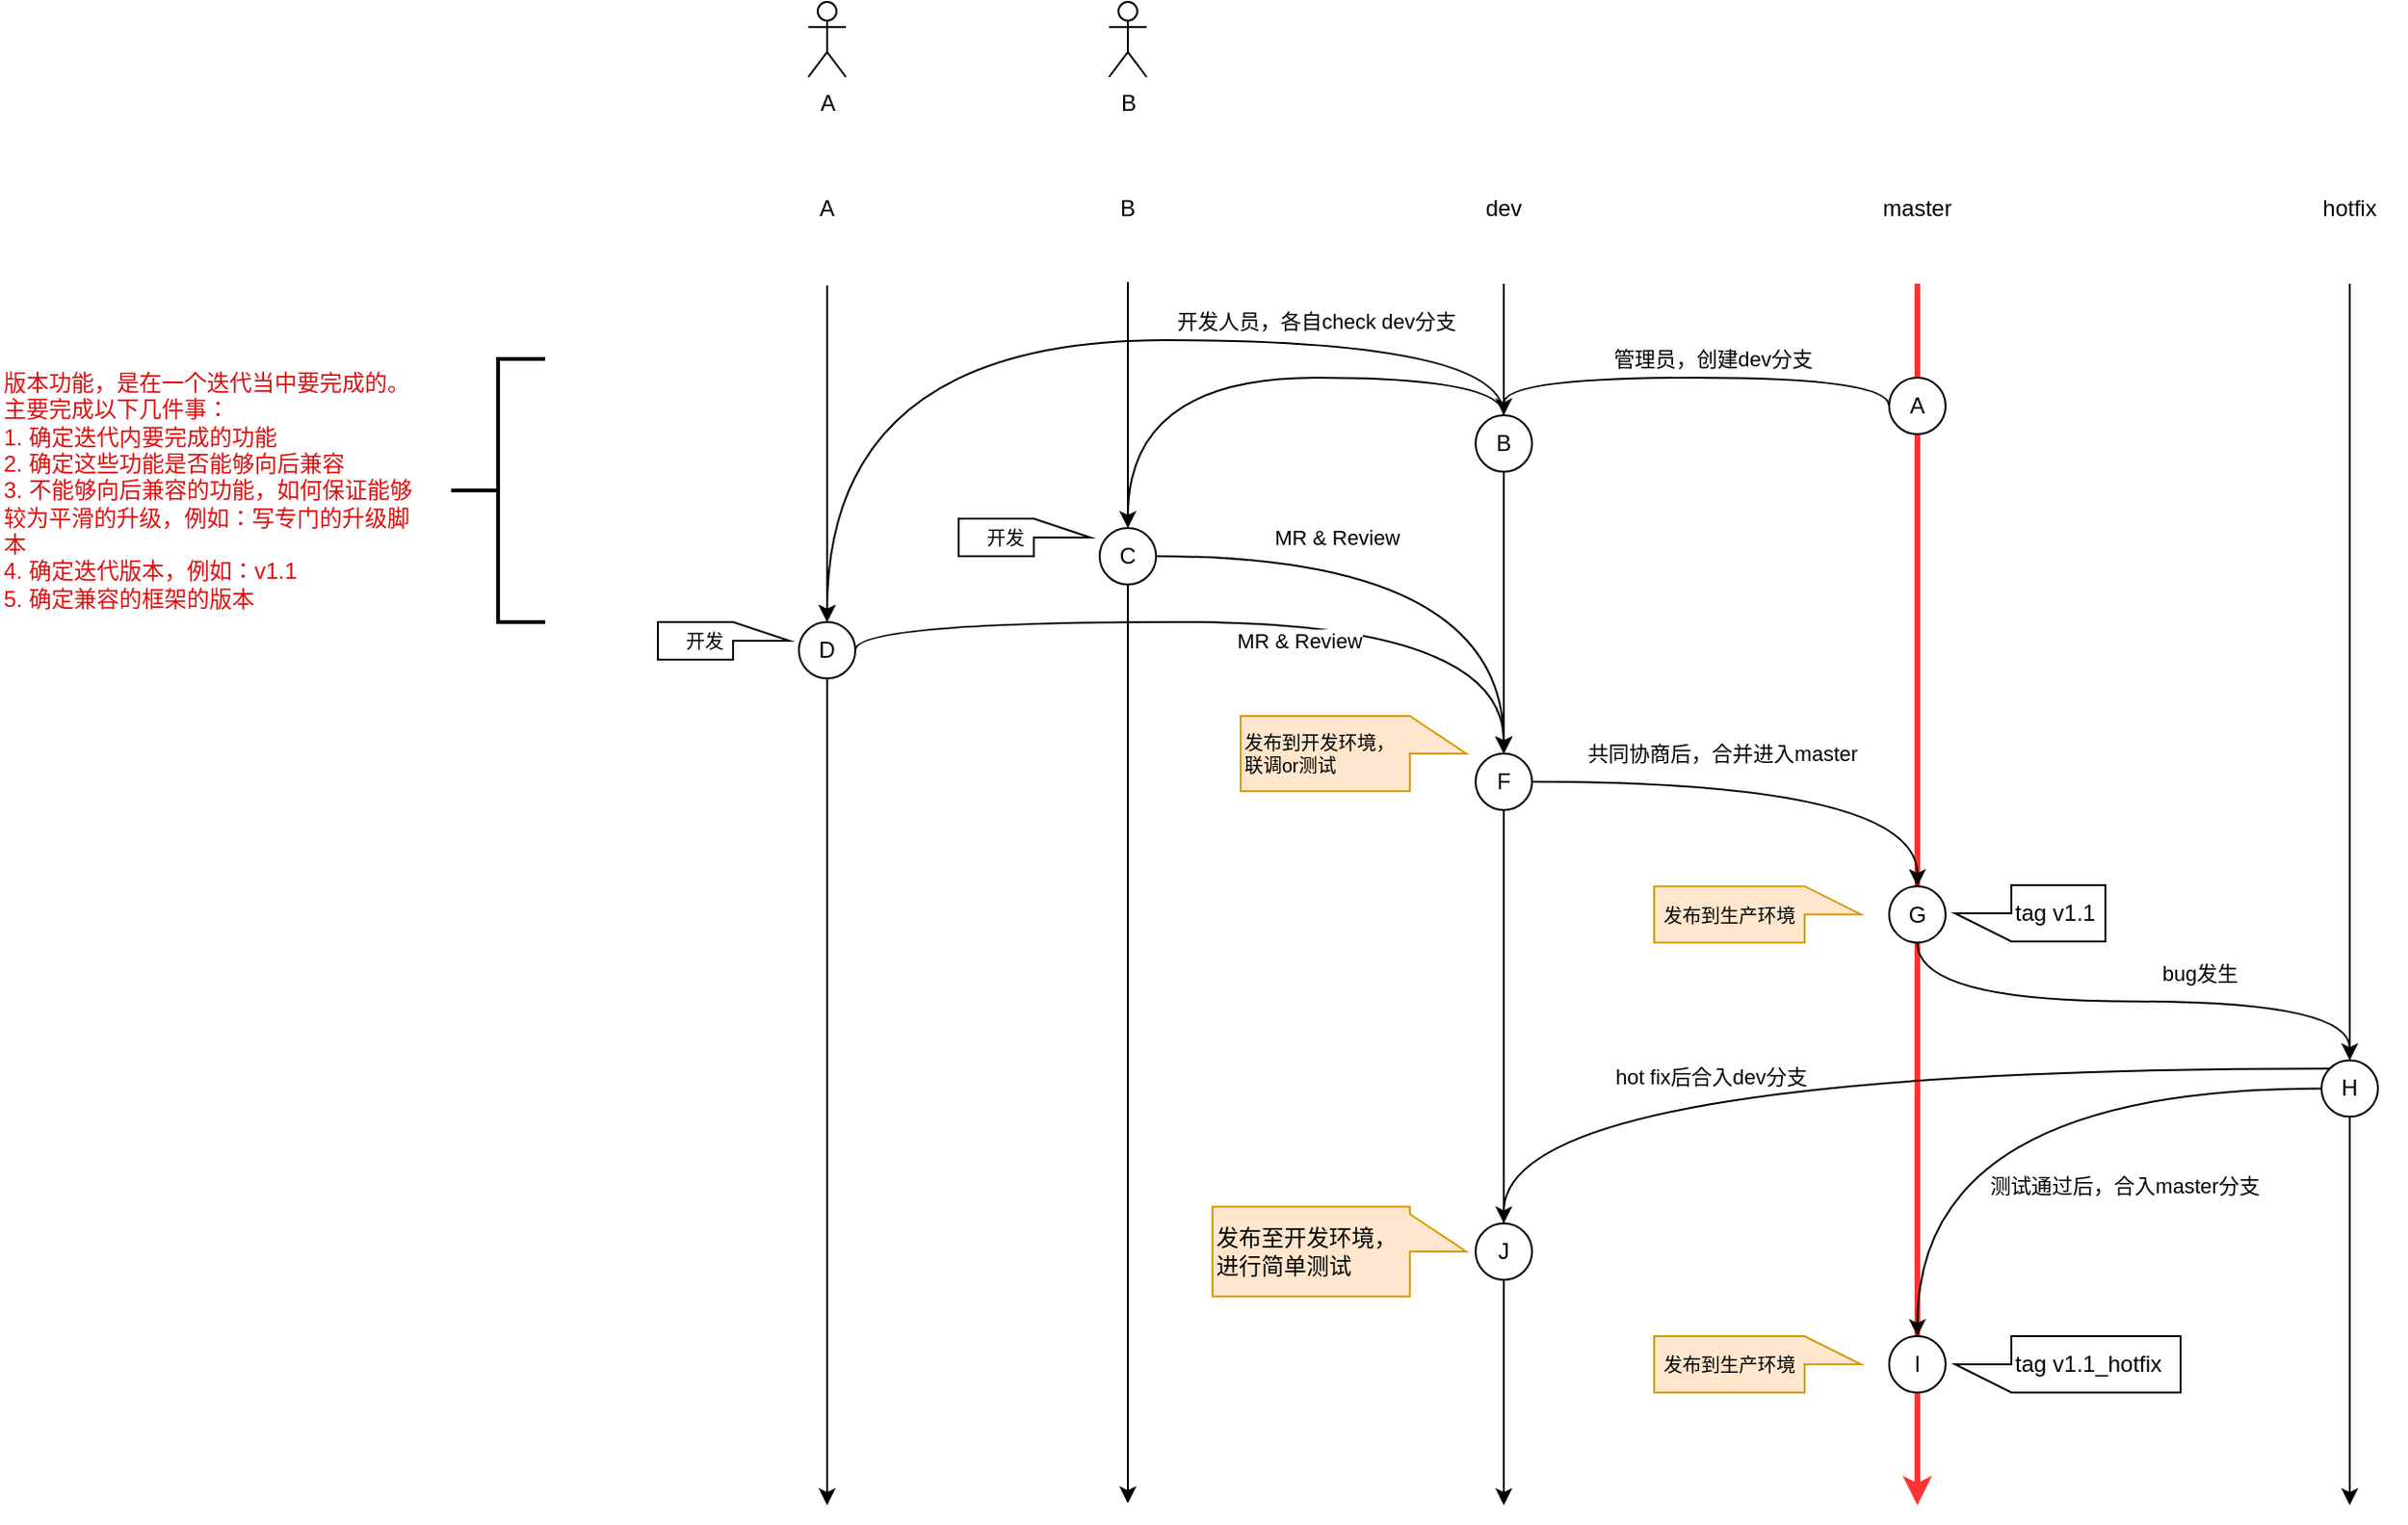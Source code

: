 <mxfile version="24.4.13" type="github" pages="5">
  <diagram name="分支" id="PHPPveKMIz6JPXMT_rPC">
    <mxGraphModel dx="5186" dy="795" grid="1" gridSize="10" guides="1" tooltips="1" connect="1" arrows="1" fold="1" page="1" pageScale="1" pageWidth="3300" pageHeight="4681" math="0" shadow="0">
      <root>
        <mxCell id="0" />
        <mxCell id="1" parent="0" />
        <mxCell id="SiY_2SgH3QjzB5uucu-8-5" value="" style="endArrow=classic;html=1;rounded=0;strokeColor=#FF3333;strokeWidth=3;" parent="1" edge="1">
          <mxGeometry width="50" height="50" relative="1" as="geometry">
            <mxPoint x="670" y="220" as="sourcePoint" />
            <mxPoint x="670" y="870.0" as="targetPoint" />
          </mxGeometry>
        </mxCell>
        <mxCell id="SiY_2SgH3QjzB5uucu-8-95" value="" style="endArrow=classic;html=1;rounded=0;" parent="1" target="SiY_2SgH3QjzB5uucu-8-47" edge="1">
          <mxGeometry width="50" height="50" relative="1" as="geometry">
            <mxPoint x="450" y="220" as="sourcePoint" />
            <mxPoint x="450" y="870.0" as="targetPoint" />
            <Array as="points">
              <mxPoint x="450" y="340" />
            </Array>
          </mxGeometry>
        </mxCell>
        <mxCell id="SiY_2SgH3QjzB5uucu-8-18" value="A" style="shape=umlActor;verticalLabelPosition=bottom;verticalAlign=top;html=1;outlineConnect=0;" parent="1" vertex="1">
          <mxGeometry x="80" y="70" width="20" height="40" as="geometry" />
        </mxCell>
        <mxCell id="SiY_2SgH3QjzB5uucu-8-22" value="B" style="shape=umlActor;verticalLabelPosition=bottom;verticalAlign=top;html=1;outlineConnect=0;" parent="1" vertex="1">
          <mxGeometry x="240" y="70" width="20" height="40" as="geometry" />
        </mxCell>
        <mxCell id="SiY_2SgH3QjzB5uucu-8-44" value="开发" style="shape=callout;whiteSpace=wrap;html=1;perimeter=calloutPerimeter;direction=north;fontSize=10;align=center;" parent="1" vertex="1">
          <mxGeometry y="400" width="70" height="20" as="geometry" />
        </mxCell>
        <mxCell id="SiY_2SgH3QjzB5uucu-8-56" value="发布到开发环境，联调or测试" style="shape=callout;whiteSpace=wrap;html=1;perimeter=calloutPerimeter;direction=north;align=left;fontSize=10;fillColor=#ffe6cc;strokeColor=#d79b00;" parent="1" vertex="1">
          <mxGeometry x="310" y="450" width="120" height="40" as="geometry" />
        </mxCell>
        <mxCell id="SiY_2SgH3QjzB5uucu-8-59" value="" style="strokeWidth=2;html=1;shape=mxgraph.flowchart.annotation_2;align=left;labelPosition=right;pointerEvents=1;" parent="1" vertex="1">
          <mxGeometry x="-110" y="260" width="50" height="140" as="geometry" />
        </mxCell>
        <mxCell id="SiY_2SgH3QjzB5uucu-8-60" value="版本功能，是在一个迭代当中要完成的。主要完成以下几件事：&lt;div&gt;1. 确定迭代内要完成的功能&amp;nbsp;&lt;/div&gt;&lt;div&gt;2. 确定这些功能是否能够向后兼容&lt;/div&gt;&lt;div&gt;3. 不能够向后兼容的功能，如何保证能够较为平滑的升级，例如：写专门的升级脚本&lt;/div&gt;&lt;div&gt;4. 确定迭代版本，例如：v1.1&lt;/div&gt;&lt;div&gt;5. 确定兼容的框架的版本&lt;/div&gt;" style="text;html=1;align=left;verticalAlign=middle;whiteSpace=wrap;rounded=0;fontColor=#e01010;" parent="1" vertex="1">
          <mxGeometry x="-350" y="267.5" width="220" height="125" as="geometry" />
        </mxCell>
        <mxCell id="SiY_2SgH3QjzB5uucu-8-63" style="edgeStyle=orthogonalEdgeStyle;rounded=0;orthogonalLoop=1;jettySize=auto;html=1;exitX=1;exitY=0.5;exitDx=0;exitDy=0;entryX=0.5;entryY=0;entryDx=0;entryDy=0;curved=1;" parent="1" source="SiY_2SgH3QjzB5uucu-8-34" target="SiY_2SgH3QjzB5uucu-8-47" edge="1">
          <mxGeometry relative="1" as="geometry">
            <Array as="points">
              <mxPoint x="105" y="400" />
              <mxPoint x="450" y="400" />
            </Array>
          </mxGeometry>
        </mxCell>
        <mxCell id="SiY_2SgH3QjzB5uucu-8-64" value="MR &amp;amp; Review" style="edgeLabel;html=1;align=center;verticalAlign=middle;resizable=0;points=[];" parent="SiY_2SgH3QjzB5uucu-8-63" vertex="1" connectable="0">
          <mxGeometry x="0.248" y="3" relative="1" as="geometry">
            <mxPoint x="-18" y="13" as="offset" />
          </mxGeometry>
        </mxCell>
        <mxCell id="SiY_2SgH3QjzB5uucu-8-66" style="edgeStyle=orthogonalEdgeStyle;rounded=0;orthogonalLoop=1;jettySize=auto;html=1;exitX=1;exitY=0.5;exitDx=0;exitDy=0;entryX=0.5;entryY=0;entryDx=0;entryDy=0;curved=1;" parent="1" source="SiY_2SgH3QjzB5uucu-8-47" target="SiY_2SgH3QjzB5uucu-8-65" edge="1">
          <mxGeometry relative="1" as="geometry" />
        </mxCell>
        <mxCell id="SiY_2SgH3QjzB5uucu-8-67" value="共同协商后，合并进入master" style="edgeLabel;html=1;align=center;verticalAlign=middle;resizable=0;points=[];" parent="SiY_2SgH3QjzB5uucu-8-66" vertex="1" connectable="0">
          <mxGeometry x="-0.036" relative="1" as="geometry">
            <mxPoint x="-25" y="-15" as="offset" />
          </mxGeometry>
        </mxCell>
        <mxCell id="SiY_2SgH3QjzB5uucu-8-68" value="发布到生产环境" style="shape=callout;whiteSpace=wrap;html=1;perimeter=calloutPerimeter;direction=north;align=center;fontSize=10;fillColor=#ffe6cc;strokeColor=#d79b00;" parent="1" vertex="1">
          <mxGeometry x="530" y="540.58" width="110" height="30" as="geometry" />
        </mxCell>
        <mxCell id="SiY_2SgH3QjzB5uucu-8-69" value="tag v1.1" style="shape=callout;whiteSpace=wrap;html=1;perimeter=calloutPerimeter;direction=south;align=left;" parent="1" vertex="1">
          <mxGeometry x="690" y="540" width="80" height="30" as="geometry" />
        </mxCell>
        <mxCell id="SiY_2SgH3QjzB5uucu-8-72" value="开发" style="shape=callout;whiteSpace=wrap;html=1;perimeter=calloutPerimeter;direction=north;fontSize=10;align=center;" parent="1" vertex="1">
          <mxGeometry x="160" y="345" width="70" height="20" as="geometry" />
        </mxCell>
        <mxCell id="SiY_2SgH3QjzB5uucu-8-80" value="发布至开发环境，进行简单测试" style="shape=callout;whiteSpace=wrap;html=1;perimeter=calloutPerimeter;direction=north;align=left;fillColor=#ffe6cc;strokeColor=#d79b00;" parent="1" vertex="1">
          <mxGeometry x="295" y="711.08" width="135" height="47.85" as="geometry" />
        </mxCell>
        <mxCell id="SiY_2SgH3QjzB5uucu-8-82" value="tag v1.1_hotfix" style="shape=callout;whiteSpace=wrap;html=1;perimeter=calloutPerimeter;direction=south;align=left;" parent="1" vertex="1">
          <mxGeometry x="690" y="780" width="120" height="30" as="geometry" />
        </mxCell>
        <mxCell id="SiY_2SgH3QjzB5uucu-8-83" style="edgeStyle=orthogonalEdgeStyle;rounded=0;orthogonalLoop=1;jettySize=auto;html=1;exitX=0.5;exitY=1;exitDx=0;exitDy=0;entryX=0.5;entryY=0;entryDx=0;entryDy=0;curved=1;" parent="1" source="SiY_2SgH3QjzB5uucu-8-65" target="SiY_2SgH3QjzB5uucu-8-70" edge="1">
          <mxGeometry relative="1" as="geometry" />
        </mxCell>
        <mxCell id="SiY_2SgH3QjzB5uucu-8-84" value="bug发生" style="edgeLabel;html=1;align=center;verticalAlign=middle;resizable=0;points=[];" parent="SiY_2SgH3QjzB5uucu-8-83" vertex="1" connectable="0">
          <mxGeometry x="0.013" y="3" relative="1" as="geometry">
            <mxPoint x="33" y="-12" as="offset" />
          </mxGeometry>
        </mxCell>
        <mxCell id="SiY_2SgH3QjzB5uucu-8-85" style="edgeStyle=orthogonalEdgeStyle;rounded=0;orthogonalLoop=1;jettySize=auto;html=1;exitX=0;exitY=0.5;exitDx=0;exitDy=0;entryX=0.5;entryY=0;entryDx=0;entryDy=0;curved=1;" parent="1" source="SiY_2SgH3QjzB5uucu-8-70" target="SiY_2SgH3QjzB5uucu-8-75" edge="1">
          <mxGeometry relative="1" as="geometry" />
        </mxCell>
        <mxCell id="PNBh4kdV-e95FcD9e3jl-5" value="测试通过后，合入master分支" style="edgeLabel;html=1;align=center;verticalAlign=middle;resizable=0;points=[];" parent="SiY_2SgH3QjzB5uucu-8-85" vertex="1" connectable="0">
          <mxGeometry x="-0.181" y="26" relative="1" as="geometry">
            <mxPoint x="37" y="26" as="offset" />
          </mxGeometry>
        </mxCell>
        <mxCell id="SiY_2SgH3QjzB5uucu-8-90" style="edgeStyle=orthogonalEdgeStyle;rounded=0;orthogonalLoop=1;jettySize=auto;html=1;exitX=1;exitY=0.5;exitDx=0;exitDy=0;entryX=0.5;entryY=0;entryDx=0;entryDy=0;curved=1;" parent="1" source="SiY_2SgH3QjzB5uucu-8-30" target="SiY_2SgH3QjzB5uucu-8-47" edge="1">
          <mxGeometry relative="1" as="geometry" />
        </mxCell>
        <mxCell id="SiY_2SgH3QjzB5uucu-8-91" value="MR &amp;amp; Review" style="edgeLabel;html=1;align=center;verticalAlign=middle;resizable=0;points=[];" parent="SiY_2SgH3QjzB5uucu-8-90" vertex="1" connectable="0">
          <mxGeometry x="-0.294" y="-3" relative="1" as="geometry">
            <mxPoint x="-7" y="-13" as="offset" />
          </mxGeometry>
        </mxCell>
        <mxCell id="SiY_2SgH3QjzB5uucu-8-93" style="edgeStyle=orthogonalEdgeStyle;rounded=0;orthogonalLoop=1;jettySize=auto;html=1;exitX=0.5;exitY=0;exitDx=0;exitDy=0;entryX=0.5;entryY=0;entryDx=0;entryDy=0;curved=1;" parent="1" source="SiY_2SgH3QjzB5uucu-8-15" target="SiY_2SgH3QjzB5uucu-8-30" edge="1">
          <mxGeometry relative="1" as="geometry" />
        </mxCell>
        <mxCell id="SiY_2SgH3QjzB5uucu-8-94" style="edgeStyle=orthogonalEdgeStyle;rounded=0;orthogonalLoop=1;jettySize=auto;html=1;exitX=0.5;exitY=0;exitDx=0;exitDy=0;entryX=0.5;entryY=0;entryDx=0;entryDy=0;curved=1;" parent="1" source="SiY_2SgH3QjzB5uucu-8-15" target="SiY_2SgH3QjzB5uucu-8-34" edge="1">
          <mxGeometry relative="1" as="geometry">
            <Array as="points">
              <mxPoint x="450" y="250" />
              <mxPoint x="90" y="250" />
            </Array>
          </mxGeometry>
        </mxCell>
        <mxCell id="SiY_2SgH3QjzB5uucu-8-99" value="开发人员，各自check dev分支" style="edgeLabel;html=1;align=center;verticalAlign=middle;resizable=0;points=[];" parent="SiY_2SgH3QjzB5uucu-8-94" vertex="1" connectable="0">
          <mxGeometry x="-0.44" y="-2" relative="1" as="geometry">
            <mxPoint x="14" y="-8" as="offset" />
          </mxGeometry>
        </mxCell>
        <mxCell id="SiY_2SgH3QjzB5uucu-8-32" value="" style="endArrow=classic;html=1;rounded=0;" parent="1" source="SiY_2SgH3QjzB5uucu-8-34" edge="1">
          <mxGeometry width="50" height="50" relative="1" as="geometry">
            <mxPoint x="90" y="220.857" as="sourcePoint" />
            <mxPoint x="90" y="870.0" as="targetPoint" />
          </mxGeometry>
        </mxCell>
        <mxCell id="SiY_2SgH3QjzB5uucu-8-33" value="A" style="text;html=1;align=center;verticalAlign=middle;whiteSpace=wrap;rounded=0;" parent="1" vertex="1">
          <mxGeometry x="60" y="160" width="60" height="40.571" as="geometry" />
        </mxCell>
        <mxCell id="SiY_2SgH3QjzB5uucu-8-28" value="" style="endArrow=classic;html=1;rounded=0;" parent="1" edge="1">
          <mxGeometry width="50" height="50" relative="1" as="geometry">
            <mxPoint x="250" y="219" as="sourcePoint" />
            <mxPoint x="250" y="869" as="targetPoint" />
          </mxGeometry>
        </mxCell>
        <mxCell id="SiY_2SgH3QjzB5uucu-8-29" value="B" style="text;html=1;align=center;verticalAlign=middle;whiteSpace=wrap;rounded=0;" parent="1" vertex="1">
          <mxGeometry x="220" y="160" width="60" height="40.0" as="geometry" />
        </mxCell>
        <mxCell id="SiY_2SgH3QjzB5uucu-8-30" value="C" style="ellipse;whiteSpace=wrap;html=1;aspect=fixed;" parent="1" vertex="1">
          <mxGeometry x="235" y="350" width="30" height="30" as="geometry" />
        </mxCell>
        <mxCell id="SiY_2SgH3QjzB5uucu-8-1" value="" style="endArrow=classic;html=1;rounded=0;" parent="1" source="SiY_2SgH3QjzB5uucu-8-47" edge="1">
          <mxGeometry width="50" height="50" relative="1" as="geometry">
            <mxPoint x="450" y="220" as="sourcePoint" />
            <mxPoint x="450" y="870.0" as="targetPoint" />
          </mxGeometry>
        </mxCell>
        <mxCell id="SiY_2SgH3QjzB5uucu-8-2" value="dev" style="text;html=1;align=center;verticalAlign=middle;whiteSpace=wrap;rounded=0;" parent="1" vertex="1">
          <mxGeometry x="420" y="160" width="60" height="40.0" as="geometry" />
        </mxCell>
        <mxCell id="SiY_2SgH3QjzB5uucu-8-15" value="B" style="ellipse;whiteSpace=wrap;html=1;aspect=fixed;" parent="1" vertex="1">
          <mxGeometry x="435" y="290.003" width="30" height="30" as="geometry" />
        </mxCell>
        <mxCell id="SiY_2SgH3QjzB5uucu-8-77" value="J" style="ellipse;whiteSpace=wrap;html=1;aspect=fixed;" parent="1" vertex="1">
          <mxGeometry x="435" y="720.004" width="30" height="30" as="geometry" />
        </mxCell>
        <mxCell id="SiY_2SgH3QjzB5uucu-8-6" value="master" style="text;html=1;align=center;verticalAlign=middle;whiteSpace=wrap;rounded=0;" parent="1" vertex="1">
          <mxGeometry x="640" y="160" width="60" height="40.0" as="geometry" />
        </mxCell>
        <mxCell id="SiY_2SgH3QjzB5uucu-8-98" style="edgeStyle=orthogonalEdgeStyle;rounded=0;orthogonalLoop=1;jettySize=auto;html=1;exitX=0;exitY=0.5;exitDx=0;exitDy=0;entryX=0.5;entryY=0;entryDx=0;entryDy=0;curved=1;" parent="1" source="SiY_2SgH3QjzB5uucu-8-10" target="SiY_2SgH3QjzB5uucu-8-15" edge="1">
          <mxGeometry relative="1" as="geometry">
            <Array as="points">
              <mxPoint x="655" y="270" />
              <mxPoint x="450" y="270" />
            </Array>
          </mxGeometry>
        </mxCell>
        <mxCell id="PNBh4kdV-e95FcD9e3jl-6" value="管理员，创建dev分支" style="edgeLabel;html=1;align=center;verticalAlign=middle;resizable=0;points=[];" parent="SiY_2SgH3QjzB5uucu-8-98" vertex="1" connectable="0">
          <mxGeometry x="-0.092" y="-1" relative="1" as="geometry">
            <mxPoint y="-9" as="offset" />
          </mxGeometry>
        </mxCell>
        <mxCell id="SiY_2SgH3QjzB5uucu-8-10" value="A" style="ellipse;whiteSpace=wrap;html=1;aspect=fixed;" parent="1" vertex="1">
          <mxGeometry x="655" y="270" width="30" height="30" as="geometry" />
        </mxCell>
        <mxCell id="SiY_2SgH3QjzB5uucu-8-65" value="G" style="ellipse;whiteSpace=wrap;html=1;aspect=fixed;" parent="1" vertex="1">
          <mxGeometry x="655" y="540.584" width="30" height="30" as="geometry" />
        </mxCell>
        <mxCell id="SiY_2SgH3QjzB5uucu-8-75" value="I" style="ellipse;whiteSpace=wrap;html=1;aspect=fixed;" parent="1" vertex="1">
          <mxGeometry x="655" y="779.995" width="30" height="30" as="geometry" />
        </mxCell>
        <mxCell id="SiY_2SgH3QjzB5uucu-8-8" value="" style="endArrow=classic;html=1;rounded=0;" parent="1" edge="1">
          <mxGeometry width="50" height="50" relative="1" as="geometry">
            <mxPoint x="900" y="220" as="sourcePoint" />
            <mxPoint x="900" y="870.0" as="targetPoint" />
          </mxGeometry>
        </mxCell>
        <mxCell id="SiY_2SgH3QjzB5uucu-8-9" value="hotfix" style="text;html=1;align=center;verticalAlign=middle;whiteSpace=wrap;rounded=0;" parent="1" vertex="1">
          <mxGeometry x="870" y="160" width="60" height="40.0" as="geometry" />
        </mxCell>
        <mxCell id="PNBh4kdV-e95FcD9e3jl-3" style="edgeStyle=orthogonalEdgeStyle;rounded=0;orthogonalLoop=1;jettySize=auto;html=1;exitX=0;exitY=0;exitDx=0;exitDy=0;entryX=0.5;entryY=0;entryDx=0;entryDy=0;curved=1;" parent="1" source="SiY_2SgH3QjzB5uucu-8-70" target="SiY_2SgH3QjzB5uucu-8-77" edge="1">
          <mxGeometry relative="1" as="geometry">
            <Array as="points">
              <mxPoint x="450" y="638" />
            </Array>
          </mxGeometry>
        </mxCell>
        <mxCell id="PNBh4kdV-e95FcD9e3jl-4" value="hot fix后合入dev分支" style="edgeLabel;html=1;align=center;verticalAlign=middle;resizable=0;points=[];" parent="PNBh4kdV-e95FcD9e3jl-3" vertex="1" connectable="0">
          <mxGeometry x="-0.071" y="4" relative="1" as="geometry">
            <mxPoint x="-87" as="offset" />
          </mxGeometry>
        </mxCell>
        <mxCell id="SiY_2SgH3QjzB5uucu-8-70" value="H" style="ellipse;whiteSpace=wrap;html=1;aspect=fixed;" parent="1" vertex="1">
          <mxGeometry x="885" y="633.235" width="30" height="30" as="geometry" />
        </mxCell>
        <mxCell id="SiY_2SgH3QjzB5uucu-8-47" value="F" style="ellipse;whiteSpace=wrap;html=1;aspect=fixed;" parent="1" vertex="1">
          <mxGeometry x="435" y="469.998" width="30" height="30" as="geometry" />
        </mxCell>
        <mxCell id="SiY_2SgH3QjzB5uucu-8-96" value="" style="endArrow=classic;html=1;rounded=0;" parent="1" target="SiY_2SgH3QjzB5uucu-8-34" edge="1">
          <mxGeometry width="50" height="50" relative="1" as="geometry">
            <mxPoint x="90" y="220.857" as="sourcePoint" />
            <mxPoint x="90" y="870.0" as="targetPoint" />
          </mxGeometry>
        </mxCell>
        <mxCell id="SiY_2SgH3QjzB5uucu-8-34" value="D" style="ellipse;whiteSpace=wrap;html=1;aspect=fixed;" parent="1" vertex="1">
          <mxGeometry x="75" y="399.999" width="30" height="30" as="geometry" />
        </mxCell>
        <mxCell id="SiY_2SgH3QjzB5uucu-8-100" value="发布到生产环境" style="shape=callout;whiteSpace=wrap;html=1;perimeter=calloutPerimeter;direction=north;align=center;fontSize=10;fillColor=#ffe6cc;strokeColor=#d79b00;" parent="1" vertex="1">
          <mxGeometry x="530" y="780" width="110" height="30" as="geometry" />
        </mxCell>
      </root>
    </mxGraphModel>
  </diagram>
  <diagram id="-PNEVWK5oRswavHeEuX1" name="工作流">
    <mxGraphModel dx="5186" dy="795" grid="1" gridSize="10" guides="1" tooltips="1" connect="1" arrows="1" fold="1" page="1" pageScale="1" pageWidth="3300" pageHeight="4681" math="0" shadow="0">
      <root>
        <mxCell id="0" />
        <mxCell id="1" parent="0" />
        <mxCell id="usXMfug6hDYWv9mWIihv-75" style="edgeStyle=orthogonalEdgeStyle;rounded=0;orthogonalLoop=1;jettySize=auto;html=1;exitX=0.5;exitY=0;exitDx=0;exitDy=0;" parent="1" source="rgTVJ2ZFV9eHj1wiWj4e-27" edge="1">
          <mxGeometry relative="1" as="geometry">
            <mxPoint x="-270" y="450" as="targetPoint" />
            <Array as="points">
              <mxPoint x="-390" y="450" />
              <mxPoint x="-276" y="450" />
            </Array>
          </mxGeometry>
        </mxCell>
        <mxCell id="rgTVJ2ZFV9eHj1wiWj4e-27" value="team" style="rounded=0;whiteSpace=wrap;html=1;verticalAlign=top;" parent="1" vertex="1">
          <mxGeometry x="-480" y="620" width="180" height="100" as="geometry" />
        </mxCell>
        <mxCell id="rgTVJ2ZFV9eHj1wiWj4e-2" value="git" style="rounded=0;whiteSpace=wrap;html=1;" parent="1" vertex="1">
          <mxGeometry x="758.75" y="140" width="120" height="60" as="geometry" />
        </mxCell>
        <mxCell id="usXMfug6hDYWv9mWIihv-51" style="edgeStyle=orthogonalEdgeStyle;rounded=0;orthogonalLoop=1;jettySize=auto;html=1;exitX=0.5;exitY=0;exitDx=0;exitDy=0;exitPerimeter=0;entryX=0.5;entryY=1;entryDx=0;entryDy=0;" parent="1" source="rgTVJ2ZFV9eHj1wiWj4e-3" target="usXMfug6hDYWv9mWIihv-31" edge="1">
          <mxGeometry relative="1" as="geometry" />
        </mxCell>
        <mxCell id="rgTVJ2ZFV9eHj1wiWj4e-3" value="developer" style="shape=umlActor;verticalLabelPosition=bottom;verticalAlign=top;html=1;outlineConnect=0;" parent="1" vertex="1">
          <mxGeometry x="-15" y="611" width="30" height="50" as="geometry" />
        </mxCell>
        <mxCell id="rgTVJ2ZFV9eHj1wiWj4e-18" value="禅道" style="rounded=0;whiteSpace=wrap;html=1;" parent="1" vertex="1">
          <mxGeometry x="300" y="140" width="120" height="60" as="geometry" />
        </mxCell>
        <mxCell id="rgTVJ2ZFV9eHj1wiWj4e-19" value="" style="shape=umlActor;verticalLabelPosition=bottom;verticalAlign=top;html=1;outlineConnect=0;" parent="1" vertex="1">
          <mxGeometry x="-400" y="650" width="25" height="40" as="geometry" />
        </mxCell>
        <mxCell id="rgTVJ2ZFV9eHj1wiWj4e-23" value="" style="shape=umlActor;verticalLabelPosition=bottom;verticalAlign=top;html=1;outlineConnect=0;" parent="1" vertex="1">
          <mxGeometry x="-355" y="650" width="25" height="40" as="geometry" />
        </mxCell>
        <mxCell id="rgTVJ2ZFV9eHj1wiWj4e-24" value="" style="shape=umlActor;verticalLabelPosition=bottom;verticalAlign=top;html=1;outlineConnect=0;" parent="1" vertex="1">
          <mxGeometry x="-455" y="650" width="25" height="40" as="geometry" />
        </mxCell>
        <mxCell id="usXMfug6hDYWv9mWIihv-49" style="edgeStyle=orthogonalEdgeStyle;rounded=0;orthogonalLoop=1;jettySize=auto;html=1;exitX=0.5;exitY=0;exitDx=0;exitDy=0;entryX=0;entryY=0.5;entryDx=0;entryDy=0;" parent="1" source="usXMfug6hDYWv9mWIihv-30" target="rgTVJ2ZFV9eHj1wiWj4e-18" edge="1">
          <mxGeometry relative="1" as="geometry" />
        </mxCell>
        <mxCell id="usXMfug6hDYWv9mWIihv-107" style="edgeStyle=orthogonalEdgeStyle;rounded=0;orthogonalLoop=1;jettySize=auto;html=1;exitX=1;exitY=0.5;exitDx=0;exitDy=0;entryX=0.25;entryY=1;entryDx=0;entryDy=0;dashed=1;" parent="1" source="usXMfug6hDYWv9mWIihv-108" target="usXMfug6hDYWv9mWIihv-44" edge="1">
          <mxGeometry relative="1" as="geometry">
            <Array as="points">
              <mxPoint x="1240" y="475" />
              <mxPoint x="1240" y="290" />
              <mxPoint x="1280" y="290" />
            </Array>
          </mxGeometry>
        </mxCell>
        <mxCell id="usXMfug6hDYWv9mWIihv-30" value="规划迭代" style="rounded=1;whiteSpace=wrap;html=1;" parent="1" vertex="1">
          <mxGeometry x="-276.25" y="430" width="77.5" height="40" as="geometry" />
        </mxCell>
        <mxCell id="usXMfug6hDYWv9mWIihv-31" value="coding" style="rounded=1;whiteSpace=wrap;html=1;" parent="1" vertex="1">
          <mxGeometry x="-38.75" y="430" width="77.5" height="40" as="geometry" />
        </mxCell>
        <mxCell id="usXMfug6hDYWv9mWIihv-54" style="edgeStyle=orthogonalEdgeStyle;rounded=0;orthogonalLoop=1;jettySize=auto;html=1;exitX=0.5;exitY=0;exitDx=0;exitDy=0;entryX=0.5;entryY=1;entryDx=0;entryDy=0;" parent="1" source="usXMfug6hDYWv9mWIihv-32" target="rgTVJ2ZFV9eHj1wiWj4e-2" edge="1">
          <mxGeometry relative="1" as="geometry">
            <Array as="points">
              <mxPoint x="219" y="270" />
              <mxPoint x="819" y="270" />
            </Array>
          </mxGeometry>
        </mxCell>
        <mxCell id="usXMfug6hDYWv9mWIihv-32" value="push dev" style="rounded=1;whiteSpace=wrap;html=1;" parent="1" vertex="1">
          <mxGeometry x="180" y="430" width="77.5" height="40" as="geometry" />
        </mxCell>
        <mxCell id="usXMfug6hDYWv9mWIihv-64" style="edgeStyle=orthogonalEdgeStyle;rounded=0;orthogonalLoop=1;jettySize=auto;html=1;exitX=1;exitY=0.5;exitDx=0;exitDy=0;entryX=0.5;entryY=1;entryDx=0;entryDy=0;" parent="1" source="usXMfug6hDYWv9mWIihv-33" target="usXMfug6hDYWv9mWIihv-43" edge="1">
          <mxGeometry relative="1" as="geometry">
            <Array as="points">
              <mxPoint x="480" y="425" />
              <mxPoint x="480" y="290" />
              <mxPoint x="1050" y="290" />
            </Array>
          </mxGeometry>
        </mxCell>
        <mxCell id="usXMfug6hDYWv9mWIihv-33" value="发布测试" style="rounded=1;whiteSpace=wrap;html=1;dashed=1;" parent="1" vertex="1">
          <mxGeometry x="380" y="405" width="77.5" height="40" as="geometry" />
        </mxCell>
        <mxCell id="usXMfug6hDYWv9mWIihv-34" value="测试" style="rounded=1;whiteSpace=wrap;html=1;" parent="1" vertex="1">
          <mxGeometry x="560" y="430" width="77.5" height="40" as="geometry" />
        </mxCell>
        <mxCell id="usXMfug6hDYWv9mWIihv-66" style="edgeStyle=orthogonalEdgeStyle;rounded=0;orthogonalLoop=1;jettySize=auto;html=1;exitX=0.5;exitY=0;exitDx=0;exitDy=0;entryX=0.25;entryY=1;entryDx=0;entryDy=0;" parent="1" source="usXMfug6hDYWv9mWIihv-35" target="rgTVJ2ZFV9eHj1wiWj4e-2" edge="1">
          <mxGeometry relative="1" as="geometry" />
        </mxCell>
        <mxCell id="usXMfug6hDYWv9mWIihv-35" value="提交合并请求" style="rounded=1;whiteSpace=wrap;html=1;" parent="1" vertex="1">
          <mxGeometry x="750" y="400" width="77.5" height="45" as="geometry" />
        </mxCell>
        <mxCell id="usXMfug6hDYWv9mWIihv-68" style="edgeStyle=orthogonalEdgeStyle;rounded=0;orthogonalLoop=1;jettySize=auto;html=1;exitX=0.5;exitY=0;exitDx=0;exitDy=0;entryX=0.75;entryY=1;entryDx=0;entryDy=0;" parent="1" source="usXMfug6hDYWv9mWIihv-36" target="rgTVJ2ZFV9eHj1wiWj4e-2" edge="1">
          <mxGeometry relative="1" as="geometry">
            <Array as="points">
              <mxPoint x="979" y="270" />
              <mxPoint x="849" y="270" />
            </Array>
          </mxGeometry>
        </mxCell>
        <mxCell id="usXMfug6hDYWv9mWIihv-36" value="合并" style="rounded=1;whiteSpace=wrap;html=1;" parent="1" vertex="1">
          <mxGeometry x="940" y="405" width="77.5" height="40" as="geometry" />
        </mxCell>
        <mxCell id="usXMfug6hDYWv9mWIihv-70" style="edgeStyle=orthogonalEdgeStyle;rounded=0;orthogonalLoop=1;jettySize=auto;html=1;exitX=0.5;exitY=0;exitDx=0;exitDy=0;entryX=0.75;entryY=1;entryDx=0;entryDy=0;" parent="1" source="usXMfug6hDYWv9mWIihv-37" target="usXMfug6hDYWv9mWIihv-43" edge="1">
          <mxGeometry relative="1" as="geometry">
            <Array as="points">
              <mxPoint x="1629" y="320" />
              <mxPoint x="1080" y="320" />
            </Array>
          </mxGeometry>
        </mxCell>
        <mxCell id="usXMfug6hDYWv9mWIihv-37" value="发布生产or学校环境" style="rounded=1;whiteSpace=wrap;html=1;" parent="1" vertex="1">
          <mxGeometry x="1590" y="394" width="77.5" height="40" as="geometry" />
        </mxCell>
        <mxCell id="usXMfug6hDYWv9mWIihv-65" style="edgeStyle=orthogonalEdgeStyle;rounded=0;orthogonalLoop=1;jettySize=auto;html=1;exitX=1;exitY=0.5;exitDx=0;exitDy=0;entryX=0.25;entryY=1;entryDx=0;entryDy=0;" parent="1" source="usXMfug6hDYWv9mWIihv-38" target="usXMfug6hDYWv9mWIihv-43" edge="1">
          <mxGeometry relative="1" as="geometry">
            <Array as="points">
              <mxPoint x="510" y="475" />
              <mxPoint x="510" y="340" />
              <mxPoint x="1020" y="340" />
            </Array>
          </mxGeometry>
        </mxCell>
        <mxCell id="usXMfug6hDYWv9mWIihv-38" value="发布调试" style="rounded=1;whiteSpace=wrap;html=1;dashed=1;" parent="1" vertex="1">
          <mxGeometry x="380" y="455" width="77.5" height="40" as="geometry" />
        </mxCell>
        <mxCell id="usXMfug6hDYWv9mWIihv-39" value="hotfix" style="rounded=1;whiteSpace=wrap;html=1;" parent="1" vertex="1">
          <mxGeometry x="1280" y="345.5" width="77.5" height="40" as="geometry" />
        </mxCell>
        <mxCell id="usXMfug6hDYWv9mWIihv-40" value="迭代结束" style="rounded=1;whiteSpace=wrap;html=1;" parent="1" vertex="1">
          <mxGeometry x="1140" y="405" width="77.5" height="40" as="geometry" />
        </mxCell>
        <mxCell id="usXMfug6hDYWv9mWIihv-41" value="沟通发布" style="rounded=1;whiteSpace=wrap;html=1;fillColor=#dae8fc;strokeColor=#6c8ebf;" parent="1" vertex="1">
          <mxGeometry x="1340" y="430" width="77.5" height="40" as="geometry" />
        </mxCell>
        <mxCell id="usXMfug6hDYWv9mWIihv-69" style="edgeStyle=orthogonalEdgeStyle;rounded=0;orthogonalLoop=1;jettySize=auto;html=1;exitX=1;exitY=0.5;exitDx=0;exitDy=0;" parent="1" source="usXMfug6hDYWv9mWIihv-42" target="rgTVJ2ZFV9eHj1wiWj4e-2" edge="1">
          <mxGeometry relative="1" as="geometry">
            <Array as="points">
              <mxPoint x="1038" y="475" />
              <mxPoint x="1038" y="260" />
              <mxPoint x="868" y="260" />
            </Array>
          </mxGeometry>
        </mxCell>
        <mxCell id="usXMfug6hDYWv9mWIihv-42" value="打标签" style="rounded=1;whiteSpace=wrap;html=1;" parent="1" vertex="1">
          <mxGeometry x="940" y="455" width="77.5" height="40" as="geometry" />
        </mxCell>
        <mxCell id="usXMfug6hDYWv9mWIihv-43" value="jenkins" style="rounded=0;whiteSpace=wrap;html=1;" parent="1" vertex="1">
          <mxGeometry x="990" y="140" width="120" height="60" as="geometry" />
        </mxCell>
        <mxCell id="usXMfug6hDYWv9mWIihv-44" value="灵捷" style="rounded=0;whiteSpace=wrap;html=1;" parent="1" vertex="1">
          <mxGeometry x="1250" y="140" width="120" height="60" as="geometry" />
        </mxCell>
        <mxCell id="usXMfug6hDYWv9mWIihv-67" style="edgeStyle=orthogonalEdgeStyle;rounded=0;orthogonalLoop=1;jettySize=auto;html=1;exitX=1;exitY=0.5;exitDx=0;exitDy=0;entryX=0.5;entryY=1;entryDx=0;entryDy=0;" parent="1" source="usXMfug6hDYWv9mWIihv-45" target="cWVrHHEu1-JgMIPYRqKW-8" edge="1">
          <mxGeometry relative="1" as="geometry">
            <Array as="points">
              <mxPoint x="870" y="475" />
              <mxPoint x="870" y="320" />
              <mxPoint x="590" y="320" />
            </Array>
          </mxGeometry>
        </mxCell>
        <mxCell id="usXMfug6hDYWv9mWIihv-45" value="记录升级操作日志" style="rounded=1;whiteSpace=wrap;html=1;" parent="1" vertex="1">
          <mxGeometry x="750" y="455" width="77.5" height="40" as="geometry" />
        </mxCell>
        <mxCell id="usXMfug6hDYWv9mWIihv-53" style="edgeStyle=orthogonalEdgeStyle;rounded=0;orthogonalLoop=1;jettySize=auto;html=1;exitX=0.5;exitY=0;exitDx=0;exitDy=0;exitPerimeter=0;entryX=0.5;entryY=1;entryDx=0;entryDy=0;" parent="1" source="usXMfug6hDYWv9mWIihv-52" target="usXMfug6hDYWv9mWIihv-32" edge="1">
          <mxGeometry relative="1" as="geometry" />
        </mxCell>
        <mxCell id="usXMfug6hDYWv9mWIihv-52" value="developer" style="shape=umlActor;verticalLabelPosition=bottom;verticalAlign=top;html=1;outlineConnect=0;" parent="1" vertex="1">
          <mxGeometry x="203.75" y="610" width="30" height="50" as="geometry" />
        </mxCell>
        <mxCell id="usXMfug6hDYWv9mWIihv-58" style="edgeStyle=orthogonalEdgeStyle;rounded=0;orthogonalLoop=1;jettySize=auto;html=1;exitX=0.5;exitY=0;exitDx=0;exitDy=0;exitPerimeter=0;entryX=0;entryY=0.5;entryDx=0;entryDy=0;" parent="1" source="usXMfug6hDYWv9mWIihv-55" target="usXMfug6hDYWv9mWIihv-38" edge="1">
          <mxGeometry relative="1" as="geometry" />
        </mxCell>
        <mxCell id="usXMfug6hDYWv9mWIihv-59" style="edgeStyle=orthogonalEdgeStyle;rounded=0;orthogonalLoop=1;jettySize=auto;html=1;exitX=0.5;exitY=0;exitDx=0;exitDy=0;exitPerimeter=0;entryX=0;entryY=0.5;entryDx=0;entryDy=0;" parent="1" source="usXMfug6hDYWv9mWIihv-55" target="usXMfug6hDYWv9mWIihv-33" edge="1">
          <mxGeometry relative="1" as="geometry" />
        </mxCell>
        <mxCell id="usXMfug6hDYWv9mWIihv-55" value="operator" style="shape=umlActor;verticalLabelPosition=bottom;verticalAlign=top;html=1;outlineConnect=0;" parent="1" vertex="1">
          <mxGeometry x="345" y="611" width="30" height="50" as="geometry" />
        </mxCell>
        <mxCell id="usXMfug6hDYWv9mWIihv-76" style="edgeStyle=orthogonalEdgeStyle;rounded=0;orthogonalLoop=1;jettySize=auto;html=1;exitX=0.5;exitY=0;exitDx=0;exitDy=0;exitPerimeter=0;entryX=0.5;entryY=1;entryDx=0;entryDy=0;" parent="1" source="usXMfug6hDYWv9mWIihv-60" target="usXMfug6hDYWv9mWIihv-34" edge="1">
          <mxGeometry relative="1" as="geometry" />
        </mxCell>
        <mxCell id="usXMfug6hDYWv9mWIihv-60" value="tester" style="shape=umlActor;verticalLabelPosition=bottom;verticalAlign=top;html=1;outlineConnect=0;" parent="1" vertex="1">
          <mxGeometry x="583.75" y="611" width="30" height="50" as="geometry" />
        </mxCell>
        <mxCell id="usXMfug6hDYWv9mWIihv-62" style="edgeStyle=orthogonalEdgeStyle;rounded=0;orthogonalLoop=1;jettySize=auto;html=1;exitX=0.5;exitY=0;exitDx=0;exitDy=0;exitPerimeter=0;entryX=0;entryY=0.5;entryDx=0;entryDy=0;" parent="1" source="usXMfug6hDYWv9mWIihv-61" target="usXMfug6hDYWv9mWIihv-35" edge="1">
          <mxGeometry relative="1" as="geometry" />
        </mxCell>
        <mxCell id="usXMfug6hDYWv9mWIihv-63" style="edgeStyle=orthogonalEdgeStyle;rounded=0;orthogonalLoop=1;jettySize=auto;html=1;exitX=0.5;exitY=0;exitDx=0;exitDy=0;exitPerimeter=0;entryX=0;entryY=0.5;entryDx=0;entryDy=0;" parent="1" source="usXMfug6hDYWv9mWIihv-61" target="usXMfug6hDYWv9mWIihv-45" edge="1">
          <mxGeometry relative="1" as="geometry">
            <Array as="points">
              <mxPoint x="725" y="475" />
            </Array>
          </mxGeometry>
        </mxCell>
        <mxCell id="usXMfug6hDYWv9mWIihv-61" value="developper" style="shape=umlActor;verticalLabelPosition=bottom;verticalAlign=top;html=1;outlineConnect=0;" parent="1" vertex="1">
          <mxGeometry x="710" y="611" width="30" height="50" as="geometry" />
        </mxCell>
        <mxCell id="usXMfug6hDYWv9mWIihv-77" style="edgeStyle=orthogonalEdgeStyle;rounded=0;orthogonalLoop=1;jettySize=auto;html=1;exitX=0.5;exitY=0;exitDx=0;exitDy=0;exitPerimeter=0;entryX=0;entryY=0.5;entryDx=0;entryDy=0;" parent="1" source="usXMfug6hDYWv9mWIihv-74" target="usXMfug6hDYWv9mWIihv-36" edge="1">
          <mxGeometry relative="1" as="geometry" />
        </mxCell>
        <mxCell id="usXMfug6hDYWv9mWIihv-78" style="edgeStyle=orthogonalEdgeStyle;rounded=0;orthogonalLoop=1;jettySize=auto;html=1;exitX=0.5;exitY=0;exitDx=0;exitDy=0;exitPerimeter=0;entryX=0;entryY=0.5;entryDx=0;entryDy=0;" parent="1" source="usXMfug6hDYWv9mWIihv-74" target="usXMfug6hDYWv9mWIihv-42" edge="1">
          <mxGeometry relative="1" as="geometry" />
        </mxCell>
        <mxCell id="usXMfug6hDYWv9mWIihv-74" value="仓库管理员" style="shape=umlActor;verticalLabelPosition=bottom;verticalAlign=top;html=1;outlineConnect=0;" parent="1" vertex="1">
          <mxGeometry x="900" y="611" width="30" height="50" as="geometry" />
        </mxCell>
        <mxCell id="usXMfug6hDYWv9mWIihv-82" value="" style="endArrow=none;html=1;rounded=0;strokeWidth=5;" parent="1" edge="1">
          <mxGeometry width="50" height="50" relative="1" as="geometry">
            <mxPoint x="1500" y="520" as="sourcePoint" />
            <mxPoint x="1500" y="400" as="targetPoint" />
          </mxGeometry>
        </mxCell>
        <mxCell id="usXMfug6hDYWv9mWIihv-83" value="developer" style="shape=umlActor;verticalLabelPosition=bottom;verticalAlign=top;html=1;outlineConnect=0;" parent="1" vertex="1">
          <mxGeometry x="-70" y="610" width="30" height="50" as="geometry" />
        </mxCell>
        <mxCell id="usXMfug6hDYWv9mWIihv-84" value="developer" style="shape=umlActor;verticalLabelPosition=bottom;verticalAlign=top;html=1;outlineConnect=0;" parent="1" vertex="1">
          <mxGeometry x="38.75" y="611" width="30" height="50" as="geometry" />
        </mxCell>
        <mxCell id="usXMfug6hDYWv9mWIihv-96" value="operator" style="shape=umlActor;verticalLabelPosition=bottom;verticalAlign=top;html=1;outlineConnect=0;" parent="1" vertex="1">
          <mxGeometry x="1613.75" y="611" width="30" height="50" as="geometry" />
        </mxCell>
        <mxCell id="usXMfug6hDYWv9mWIihv-98" style="edgeStyle=orthogonalEdgeStyle;rounded=0;orthogonalLoop=1;jettySize=auto;html=1;exitX=1;exitY=0.5;exitDx=0;exitDy=0;entryX=0.75;entryY=1;entryDx=0;entryDy=0;dashed=1;" parent="1" source="usXMfug6hDYWv9mWIihv-97" target="usXMfug6hDYWv9mWIihv-44" edge="1">
          <mxGeometry relative="1" as="geometry">
            <Array as="points">
              <mxPoint x="1700" y="464" />
              <mxPoint x="1700" y="290" />
              <mxPoint x="1340" y="290" />
            </Array>
          </mxGeometry>
        </mxCell>
        <mxCell id="usXMfug6hDYWv9mWIihv-97" value="创建发布" style="rounded=1;whiteSpace=wrap;html=1;dashed=1;" parent="1" vertex="1">
          <mxGeometry x="1590" y="444" width="77.5" height="40" as="geometry" />
        </mxCell>
        <mxCell id="usXMfug6hDYWv9mWIihv-103" style="edgeStyle=orthogonalEdgeStyle;rounded=0;orthogonalLoop=1;jettySize=auto;html=1;exitX=0.5;exitY=0;exitDx=0;exitDy=0;exitPerimeter=0;entryX=0.5;entryY=1;entryDx=0;entryDy=0;" parent="1" source="usXMfug6hDYWv9mWIihv-99" target="usXMfug6hDYWv9mWIihv-41" edge="1">
          <mxGeometry relative="1" as="geometry" />
        </mxCell>
        <mxCell id="usXMfug6hDYWv9mWIihv-99" value="dev leader" style="shape=umlActor;verticalLabelPosition=bottom;verticalAlign=top;html=1;outlineConnect=0;" parent="1" vertex="1">
          <mxGeometry x="1320" y="611" width="30" height="50" as="geometry" />
        </mxCell>
        <mxCell id="usXMfug6hDYWv9mWIihv-104" style="edgeStyle=orthogonalEdgeStyle;rounded=0;orthogonalLoop=1;jettySize=auto;html=1;exitX=0.5;exitY=0;exitDx=0;exitDy=0;exitPerimeter=0;" parent="1" source="usXMfug6hDYWv9mWIihv-100" edge="1">
          <mxGeometry relative="1" as="geometry">
            <mxPoint x="1380" y="470" as="targetPoint" />
          </mxGeometry>
        </mxCell>
        <mxCell id="usXMfug6hDYWv9mWIihv-100" value="business leader" style="shape=umlActor;verticalLabelPosition=bottom;verticalAlign=top;html=1;outlineConnect=0;" parent="1" vertex="1">
          <mxGeometry x="1410" y="611" width="30" height="50" as="geometry" />
        </mxCell>
        <mxCell id="usXMfug6hDYWv9mWIihv-108" value="创建迭代" style="rounded=1;whiteSpace=wrap;html=1;dashed=1;" parent="1" vertex="1">
          <mxGeometry x="1140" y="455" width="77.5" height="40" as="geometry" />
        </mxCell>
        <mxCell id="usXMfug6hDYWv9mWIihv-112" style="edgeStyle=orthogonalEdgeStyle;rounded=0;orthogonalLoop=1;jettySize=auto;html=1;exitX=0.5;exitY=0;exitDx=0;exitDy=0;exitPerimeter=0;entryX=0.5;entryY=1;entryDx=0;entryDy=0;" parent="1" source="usXMfug6hDYWv9mWIihv-109" target="usXMfug6hDYWv9mWIihv-108" edge="1">
          <mxGeometry relative="1" as="geometry" />
        </mxCell>
        <mxCell id="usXMfug6hDYWv9mWIihv-109" value="operator" style="shape=umlActor;verticalLabelPosition=bottom;verticalAlign=top;html=1;outlineConnect=0;" parent="1" vertex="1">
          <mxGeometry x="1163.75" y="611" width="30" height="50" as="geometry" />
        </mxCell>
        <mxCell id="usXMfug6hDYWv9mWIihv-116" value="记录某个学校，发布了哪个迭代的内容" style="text;html=1;align=left;verticalAlign=middle;whiteSpace=wrap;rounded=0;" parent="1" vertex="1">
          <mxGeometry x="1510" y="334.5" width="90" height="51" as="geometry" />
        </mxCell>
        <mxCell id="usXMfug6hDYWv9mWIihv-117" value="标签与迭代一一对应" style="text;html=1;align=left;verticalAlign=middle;whiteSpace=wrap;rounded=0;" parent="1" vertex="1">
          <mxGeometry x="1005" y="520" width="90" height="51" as="geometry" />
        </mxCell>
        <mxCell id="usXMfug6hDYWv9mWIihv-120" value="" style="endArrow=none;dashed=1;html=1;dashPattern=1 3;strokeWidth=2;rounded=0;entryX=0;entryY=0.5;entryDx=0;entryDy=0;exitX=0.5;exitY=1;exitDx=0;exitDy=0;" parent="1" target="usXMfug6hDYWv9mWIihv-97" edge="1">
          <mxGeometry width="50" height="50" relative="1" as="geometry">
            <mxPoint x="1555" y="380" as="sourcePoint" />
            <mxPoint x="1030" y="569" as="targetPoint" />
          </mxGeometry>
        </mxCell>
        <mxCell id="usXMfug6hDYWv9mWIihv-122" value="" style="endArrow=none;dashed=1;html=1;dashPattern=1 3;strokeWidth=2;rounded=0;entryX=0.5;entryY=1;entryDx=0;entryDy=0;" parent="1" source="usXMfug6hDYWv9mWIihv-117" target="usXMfug6hDYWv9mWIihv-42" edge="1">
          <mxGeometry width="50" height="50" relative="1" as="geometry">
            <mxPoint x="1214" y="636" as="sourcePoint" />
            <mxPoint x="1070" y="611" as="targetPoint" />
          </mxGeometry>
        </mxCell>
        <mxCell id="cWVrHHEu1-JgMIPYRqKW-1" value="" style="endArrow=classic;html=1;rounded=0;" parent="1" edge="1">
          <mxGeometry width="50" height="50" relative="1" as="geometry">
            <mxPoint x="-670" y="800" as="sourcePoint" />
            <mxPoint x="1770" y="800" as="targetPoint" />
          </mxGeometry>
        </mxCell>
        <mxCell id="cWVrHHEu1-JgMIPYRqKW-2" value="时间线" style="edgeLabel;html=1;align=center;verticalAlign=middle;resizable=0;points=[];" parent="cWVrHHEu1-JgMIPYRqKW-1" vertex="1" connectable="0">
          <mxGeometry x="-0.119" y="3" relative="1" as="geometry">
            <mxPoint x="3" y="-17" as="offset" />
          </mxGeometry>
        </mxCell>
        <mxCell id="cWVrHHEu1-JgMIPYRqKW-3" value="环境问题处理" style="rounded=1;whiteSpace=wrap;html=1;" parent="1" vertex="1">
          <mxGeometry x="1590" y="554.5" width="77.5" height="40" as="geometry" />
        </mxCell>
        <mxCell id="cWVrHHEu1-JgMIPYRqKW-4" value="中台" style="rounded=0;whiteSpace=wrap;html=1;" parent="1" vertex="1">
          <mxGeometry x="1480" y="140" width="120" height="60" as="geometry" />
        </mxCell>
        <mxCell id="cWVrHHEu1-JgMIPYRqKW-6" style="edgeStyle=orthogonalEdgeStyle;rounded=0;orthogonalLoop=1;jettySize=auto;html=1;exitX=1;exitY=0.5;exitDx=0;exitDy=0;entryX=1;entryY=0.5;entryDx=0;entryDy=0;" parent="1" source="cWVrHHEu1-JgMIPYRqKW-5" target="cWVrHHEu1-JgMIPYRqKW-4" edge="1">
          <mxGeometry relative="1" as="geometry">
            <Array as="points">
              <mxPoint x="1730" y="519" />
              <mxPoint x="1730" y="170" />
            </Array>
          </mxGeometry>
        </mxCell>
        <mxCell id="cWVrHHEu1-JgMIPYRqKW-5" value="修改配置" style="rounded=1;whiteSpace=wrap;html=1;" parent="1" vertex="1">
          <mxGeometry x="1590" y="499" width="77.5" height="40" as="geometry" />
        </mxCell>
        <mxCell id="cWVrHHEu1-JgMIPYRqKW-8" value="wiki" style="rounded=0;whiteSpace=wrap;html=1;" parent="1" vertex="1">
          <mxGeometry x="530" y="140" width="120" height="60" as="geometry" />
        </mxCell>
      </root>
    </mxGraphModel>
  </diagram>
  <diagram id="U0kBn4raTAi2WW5-LXmj" name="工作流">
    <mxGraphModel dx="5186" dy="5476" grid="1" gridSize="10" guides="1" tooltips="1" connect="1" arrows="1" fold="1" page="1" pageScale="1" pageWidth="3300" pageHeight="4681" math="0" shadow="0">
      <root>
        <mxCell id="0" />
        <mxCell id="1" parent="0" />
        <mxCell id="km8AObbBc1Lfda3kuInj-6" value="" style="edgeStyle=orthogonalEdgeStyle;rounded=0;orthogonalLoop=1;jettySize=auto;html=1;" edge="1" parent="1" source="Gf6Zn-0TxK7un9CrbB7s-1" target="Gf6Zn-0TxK7un9CrbB7s-2">
          <mxGeometry relative="1" as="geometry" />
        </mxCell>
        <mxCell id="Gf6Zn-0TxK7un9CrbB7s-1" value="规划迭代" style="rounded=0;whiteSpace=wrap;html=1;" vertex="1" parent="1">
          <mxGeometry x="-2700" y="221" width="77.5" height="40" as="geometry" />
        </mxCell>
        <mxCell id="V_9uigjCbVlYneu4WkCY-39" value="" style="edgeStyle=orthogonalEdgeStyle;rounded=0;orthogonalLoop=1;jettySize=auto;html=1;" edge="1" parent="1" source="Gf6Zn-0TxK7un9CrbB7s-2" target="V_9uigjCbVlYneu4WkCY-36">
          <mxGeometry relative="1" as="geometry" />
        </mxCell>
        <mxCell id="Gf6Zn-0TxK7un9CrbB7s-2" value="任务开发（coding）" style="rounded=0;whiteSpace=wrap;html=1;" vertex="1" parent="1">
          <mxGeometry x="-2550" y="221" width="77.5" height="40" as="geometry" />
        </mxCell>
        <mxCell id="bzBPlJHYv3RwTKhxiXjP-4" value="" style="edgeStyle=orthogonalEdgeStyle;rounded=0;orthogonalLoop=1;jettySize=auto;html=1;" edge="1" parent="1" source="Gf6Zn-0TxK7un9CrbB7s-3" target="bzBPlJHYv3RwTKhxiXjP-1">
          <mxGeometry relative="1" as="geometry" />
        </mxCell>
        <mxCell id="Gf6Zn-0TxK7un9CrbB7s-3" value="合并请求（MR&lt;span style=&quot;background-color: initial;&quot;&gt;）&lt;/span&gt;" style="rounded=0;whiteSpace=wrap;html=1;" vertex="1" parent="1">
          <mxGeometry x="-2280" y="221" width="77.5" height="40" as="geometry" />
        </mxCell>
        <mxCell id="V_9uigjCbVlYneu4WkCY-42" style="edgeStyle=orthogonalEdgeStyle;rounded=0;orthogonalLoop=1;jettySize=auto;html=1;exitX=1;exitY=0.5;exitDx=0;exitDy=0;entryX=0;entryY=0.5;entryDx=0;entryDy=0;" edge="1" parent="1" source="Gf6Zn-0TxK7un9CrbB7s-5" target="bzBPlJHYv3RwTKhxiXjP-21">
          <mxGeometry relative="1" as="geometry" />
        </mxCell>
        <mxCell id="Gf6Zn-0TxK7un9CrbB7s-5" value="合并进入dev" style="rounded=0;whiteSpace=wrap;html=1;" vertex="1" parent="1">
          <mxGeometry x="-1870" y="221" width="77.5" height="40" as="geometry" />
        </mxCell>
        <mxCell id="km8AObbBc1Lfda3kuInj-3" value="" style="endArrow=none;dashed=1;html=1;dashPattern=1 3;strokeWidth=2;rounded=0;entryX=0.5;entryY=0;entryDx=0;entryDy=0;exitX=0.5;exitY=1;exitDx=0;exitDy=0;" edge="1" parent="1" target="5Uf9uHML6C0dkqwxhiI9-1" source="Gf6Zn-0TxK7un9CrbB7s-1">
          <mxGeometry width="50" height="50" relative="1" as="geometry">
            <mxPoint x="-2180" y="411" as="sourcePoint" />
            <mxPoint x="-2145" y="495" as="targetPoint" />
          </mxGeometry>
        </mxCell>
        <mxCell id="5Uf9uHML6C0dkqwxhiI9-1" value="&lt;div&gt;任务列表：&lt;/div&gt;1.feature1&lt;div&gt;2.feature2&lt;/div&gt;&lt;div&gt;3.bug fix&lt;/div&gt;&lt;div&gt;4.优化&lt;/div&gt;" style="text;html=1;align=left;verticalAlign=middle;whiteSpace=wrap;rounded=0;" vertex="1" parent="1">
          <mxGeometry x="-2750" y="331" width="90" height="80" as="geometry" />
        </mxCell>
        <mxCell id="bzBPlJHYv3RwTKhxiXjP-8" value="" style="edgeStyle=orthogonalEdgeStyle;rounded=0;orthogonalLoop=1;jettySize=auto;html=1;" edge="1" parent="1" source="bzBPlJHYv3RwTKhxiXjP-1" target="bzBPlJHYv3RwTKhxiXjP-10">
          <mxGeometry relative="1" as="geometry">
            <mxPoint x="-2020" y="241" as="targetPoint" />
          </mxGeometry>
        </mxCell>
        <mxCell id="bzBPlJHYv3RwTKhxiXjP-1" value="代码检查（review）" style="rounded=0;whiteSpace=wrap;html=1;" vertex="1" parent="1">
          <mxGeometry x="-2150" y="221" width="77.5" height="40" as="geometry" />
        </mxCell>
        <mxCell id="bzBPlJHYv3RwTKhxiXjP-11" style="edgeStyle=orthogonalEdgeStyle;rounded=0;orthogonalLoop=1;jettySize=auto;html=1;exitX=0.5;exitY=1;exitDx=0;exitDy=0;entryX=0.5;entryY=1;entryDx=0;entryDy=0;" edge="1" parent="1" source="bzBPlJHYv3RwTKhxiXjP-10" target="Gf6Zn-0TxK7un9CrbB7s-2">
          <mxGeometry relative="1" as="geometry">
            <Array as="points">
              <mxPoint x="-1970" y="330" />
              <mxPoint x="-2511" y="330" />
            </Array>
          </mxGeometry>
        </mxCell>
        <mxCell id="bzBPlJHYv3RwTKhxiXjP-12" value="否" style="edgeLabel;html=1;align=center;verticalAlign=middle;resizable=0;points=[];" vertex="1" connectable="0" parent="bzBPlJHYv3RwTKhxiXjP-11">
          <mxGeometry x="-0.037" y="1" relative="1" as="geometry">
            <mxPoint as="offset" />
          </mxGeometry>
        </mxCell>
        <mxCell id="bzBPlJHYv3RwTKhxiXjP-13" value="" style="edgeStyle=orthogonalEdgeStyle;rounded=0;orthogonalLoop=1;jettySize=auto;html=1;" edge="1" parent="1" source="bzBPlJHYv3RwTKhxiXjP-10" target="Gf6Zn-0TxK7un9CrbB7s-5">
          <mxGeometry relative="1" as="geometry" />
        </mxCell>
        <mxCell id="V_9uigjCbVlYneu4WkCY-3" value="是" style="edgeLabel;html=1;align=center;verticalAlign=middle;resizable=0;points=[];" vertex="1" connectable="0" parent="bzBPlJHYv3RwTKhxiXjP-13">
          <mxGeometry x="-0.24" y="2" relative="1" as="geometry">
            <mxPoint as="offset" />
          </mxGeometry>
        </mxCell>
        <mxCell id="bzBPlJHYv3RwTKhxiXjP-10" value="检查通过？" style="rhombus;whiteSpace=wrap;html=1;" vertex="1" parent="1">
          <mxGeometry x="-2010" y="211" width="80" height="60" as="geometry" />
        </mxCell>
        <mxCell id="bzBPlJHYv3RwTKhxiXjP-20" value="" style="edgeStyle=orthogonalEdgeStyle;rounded=0;orthogonalLoop=1;jettySize=auto;html=1;" edge="1" parent="1" source="bzBPlJHYv3RwTKhxiXjP-19" target="Gf6Zn-0TxK7un9CrbB7s-1">
          <mxGeometry relative="1" as="geometry" />
        </mxCell>
        <mxCell id="bzBPlJHYv3RwTKhxiXjP-19" value="开始" style="rounded=1;whiteSpace=wrap;html=1;" vertex="1" parent="1">
          <mxGeometry x="-2850" y="222.25" width="90" height="37.5" as="geometry" />
        </mxCell>
        <mxCell id="bzBPlJHYv3RwTKhxiXjP-29" value="" style="edgeStyle=orthogonalEdgeStyle;rounded=0;orthogonalLoop=1;jettySize=auto;html=1;" edge="1" parent="1" source="bzBPlJHYv3RwTKhxiXjP-21" target="bzBPlJHYv3RwTKhxiXjP-28">
          <mxGeometry relative="1" as="geometry" />
        </mxCell>
        <mxCell id="bzBPlJHYv3RwTKhxiXjP-21" value="发布至dev环境" style="rounded=0;whiteSpace=wrap;html=1;" vertex="1" parent="1">
          <mxGeometry x="-1720" y="220" width="77.5" height="40" as="geometry" />
        </mxCell>
        <mxCell id="bzBPlJHYv3RwTKhxiXjP-31" value="" style="edgeStyle=orthogonalEdgeStyle;rounded=0;orthogonalLoop=1;jettySize=auto;html=1;" edge="1" parent="1" source="bzBPlJHYv3RwTKhxiXjP-28" target="bzBPlJHYv3RwTKhxiXjP-30">
          <mxGeometry relative="1" as="geometry" />
        </mxCell>
        <mxCell id="bzBPlJHYv3RwTKhxiXjP-28" value="测试" style="rounded=0;whiteSpace=wrap;html=1;" vertex="1" parent="1">
          <mxGeometry x="-1597.5" y="220" width="77.5" height="40" as="geometry" />
        </mxCell>
        <mxCell id="bzBPlJHYv3RwTKhxiXjP-33" value="" style="edgeStyle=orthogonalEdgeStyle;rounded=0;orthogonalLoop=1;jettySize=auto;html=1;" edge="1" parent="1" source="bzBPlJHYv3RwTKhxiXjP-30" target="bzBPlJHYv3RwTKhxiXjP-32">
          <mxGeometry relative="1" as="geometry" />
        </mxCell>
        <mxCell id="bzBPlJHYv3RwTKhxiXjP-34" value="true" style="edgeLabel;html=1;align=center;verticalAlign=middle;resizable=0;points=[];" vertex="1" connectable="0" parent="bzBPlJHYv3RwTKhxiXjP-33">
          <mxGeometry x="-0.16" y="1" relative="1" as="geometry">
            <mxPoint as="offset" />
          </mxGeometry>
        </mxCell>
        <mxCell id="V_9uigjCbVlYneu4WkCY-8" style="edgeStyle=orthogonalEdgeStyle;rounded=0;orthogonalLoop=1;jettySize=auto;html=1;exitX=0.5;exitY=1;exitDx=0;exitDy=0;entryX=0;entryY=0.5;entryDx=0;entryDy=0;" edge="1" parent="1" source="bzBPlJHYv3RwTKhxiXjP-30" target="V_9uigjCbVlYneu4WkCY-7">
          <mxGeometry relative="1" as="geometry" />
        </mxCell>
        <mxCell id="V_9uigjCbVlYneu4WkCY-9" value="false" style="edgeLabel;html=1;align=center;verticalAlign=middle;resizable=0;points=[];" vertex="1" connectable="0" parent="V_9uigjCbVlYneu4WkCY-8">
          <mxGeometry x="0.373" y="-2" relative="1" as="geometry">
            <mxPoint as="offset" />
          </mxGeometry>
        </mxCell>
        <mxCell id="bzBPlJHYv3RwTKhxiXjP-30" value="测试通过？" style="rhombus;whiteSpace=wrap;html=1;" vertex="1" parent="1">
          <mxGeometry x="-1480" y="210" width="80" height="60" as="geometry" />
        </mxCell>
        <mxCell id="V_9uigjCbVlYneu4WkCY-20" value="" style="edgeStyle=orthogonalEdgeStyle;rounded=0;orthogonalLoop=1;jettySize=auto;html=1;" edge="1" parent="1" source="bzBPlJHYv3RwTKhxiXjP-32" target="V_9uigjCbVlYneu4WkCY-12">
          <mxGeometry relative="1" as="geometry" />
        </mxCell>
        <mxCell id="bzBPlJHYv3RwTKhxiXjP-32" value="标记任务测试通过" style="rounded=0;whiteSpace=wrap;html=1;" vertex="1" parent="1">
          <mxGeometry x="-1350" y="220" width="77.5" height="40" as="geometry" />
        </mxCell>
        <mxCell id="bzBPlJHYv3RwTKhxiXjP-35" value="" style="endArrow=none;dashed=1;html=1;dashPattern=1 3;strokeWidth=2;rounded=0;entryX=0.5;entryY=0;entryDx=0;entryDy=0;" edge="1" parent="1" source="bzBPlJHYv3RwTKhxiXjP-36" target="Gf6Zn-0TxK7un9CrbB7s-2">
          <mxGeometry width="50" height="50" relative="1" as="geometry">
            <mxPoint x="-2470" y="141" as="sourcePoint" />
            <mxPoint x="-2472.5" y="205" as="targetPoint" />
          </mxGeometry>
        </mxCell>
        <mxCell id="bzBPlJHYv3RwTKhxiXjP-36" value="在自己的分支上开发" style="text;html=1;align=left;verticalAlign=top;whiteSpace=wrap;rounded=0;" vertex="1" parent="1">
          <mxGeometry x="-2600" y="65" width="90" height="60" as="geometry" />
        </mxCell>
        <mxCell id="V_9uigjCbVlYneu4WkCY-1" value="" style="endArrow=none;dashed=1;html=1;dashPattern=1 3;strokeWidth=2;rounded=0;entryX=0.5;entryY=0;entryDx=0;entryDy=0;" edge="1" parent="1" target="Gf6Zn-0TxK7un9CrbB7s-3">
          <mxGeometry width="50" height="50" relative="1" as="geometry">
            <mxPoint x="-2190" y="140" as="sourcePoint" />
            <mxPoint x="-2230" y="210" as="targetPoint" />
          </mxGeometry>
        </mxCell>
        <mxCell id="V_9uigjCbVlYneu4WkCY-2" value="&lt;div&gt;一个&lt;font color=&quot;#ff6666&quot;&gt;任务完成&lt;/font&gt;后，例如：&lt;/div&gt;功能完成&lt;div&gt;bug fix完成&lt;/div&gt;" style="text;html=1;align=left;verticalAlign=middle;whiteSpace=wrap;rounded=0;" vertex="1" parent="1">
          <mxGeometry x="-2202.5" y="70" width="102.5" height="60" as="geometry" />
        </mxCell>
        <mxCell id="V_9uigjCbVlYneu4WkCY-4" value="&lt;div&gt;未完成的任务，不要提交MR，可以往自己的分支push&lt;/div&gt;" style="text;html=1;align=left;verticalAlign=middle;whiteSpace=wrap;rounded=0;" vertex="1" parent="1">
          <mxGeometry x="-2100" y="-60" width="102.5" height="60" as="geometry" />
        </mxCell>
        <mxCell id="V_9uigjCbVlYneu4WkCY-5" value="" style="endArrow=none;dashed=1;html=1;dashPattern=1 3;strokeWidth=2;rounded=0;exitX=0.25;exitY=1;exitDx=0;exitDy=0;" edge="1" parent="1" source="V_9uigjCbVlYneu4WkCY-4" target="V_9uigjCbVlYneu4WkCY-2">
          <mxGeometry width="50" height="50" relative="1" as="geometry">
            <mxPoint x="-2059" y="70" as="sourcePoint" />
            <mxPoint x="-2110" y="150" as="targetPoint" />
          </mxGeometry>
        </mxCell>
        <mxCell id="V_9uigjCbVlYneu4WkCY-11" style="edgeStyle=orthogonalEdgeStyle;rounded=0;orthogonalLoop=1;jettySize=auto;html=1;exitX=0.5;exitY=1;exitDx=0;exitDy=0;entryX=0.5;entryY=1;entryDx=0;entryDy=0;" edge="1" parent="1" source="V_9uigjCbVlYneu4WkCY-7" target="bzBPlJHYv3RwTKhxiXjP-28">
          <mxGeometry relative="1" as="geometry" />
        </mxCell>
        <mxCell id="V_9uigjCbVlYneu4WkCY-7" value="bug fix" style="rounded=0;whiteSpace=wrap;html=1;" vertex="1" parent="1">
          <mxGeometry x="-1350" y="310" width="77.5" height="40" as="geometry" />
        </mxCell>
        <mxCell id="V_9uigjCbVlYneu4WkCY-18" value="" style="edgeStyle=orthogonalEdgeStyle;rounded=0;orthogonalLoop=1;jettySize=auto;html=1;" edge="1" parent="1" source="V_9uigjCbVlYneu4WkCY-12" target="V_9uigjCbVlYneu4WkCY-17">
          <mxGeometry relative="1" as="geometry" />
        </mxCell>
        <mxCell id="V_9uigjCbVlYneu4WkCY-21" value="是" style="edgeLabel;html=1;align=center;verticalAlign=middle;resizable=0;points=[];" vertex="1" connectable="0" parent="V_9uigjCbVlYneu4WkCY-18">
          <mxGeometry x="-0.16" y="-1" relative="1" as="geometry">
            <mxPoint as="offset" />
          </mxGeometry>
        </mxCell>
        <mxCell id="V_9uigjCbVlYneu4WkCY-23" style="edgeStyle=orthogonalEdgeStyle;rounded=0;orthogonalLoop=1;jettySize=auto;html=1;exitX=0.5;exitY=1;exitDx=0;exitDy=0;entryX=0.5;entryY=1;entryDx=0;entryDy=0;" edge="1" parent="1" source="V_9uigjCbVlYneu4WkCY-12" target="V_9uigjCbVlYneu4WkCY-22">
          <mxGeometry relative="1" as="geometry">
            <Array as="points">
              <mxPoint x="-1170" y="370" />
              <mxPoint x="-475" y="370" />
            </Array>
          </mxGeometry>
        </mxCell>
        <mxCell id="V_9uigjCbVlYneu4WkCY-24" value="否" style="edgeLabel;html=1;align=center;verticalAlign=middle;resizable=0;points=[];" vertex="1" connectable="0" parent="V_9uigjCbVlYneu4WkCY-23">
          <mxGeometry x="-0.873" y="1" relative="1" as="geometry">
            <mxPoint as="offset" />
          </mxGeometry>
        </mxCell>
        <mxCell id="V_9uigjCbVlYneu4WkCY-12" value="是否所有任务都被标记为完成？" style="rhombus;whiteSpace=wrap;html=1;" vertex="1" parent="1">
          <mxGeometry x="-1210" y="210" width="80" height="60" as="geometry" />
        </mxCell>
        <mxCell id="V_9uigjCbVlYneu4WkCY-14" value="可以根据实际情况来更换条件" style="text;html=1;align=left;verticalAlign=middle;whiteSpace=wrap;rounded=0;" vertex="1" parent="1">
          <mxGeometry x="-1280" y="30" width="102.5" height="64" as="geometry" />
        </mxCell>
        <mxCell id="V_9uigjCbVlYneu4WkCY-15" value="" style="endArrow=none;dashed=1;html=1;dashPattern=1 3;strokeWidth=2;rounded=0;exitX=0.25;exitY=1;exitDx=0;exitDy=0;entryX=0;entryY=0;entryDx=0;entryDy=0;" edge="1" parent="1" source="V_9uigjCbVlYneu4WkCY-14" target="V_9uigjCbVlYneu4WkCY-12">
          <mxGeometry width="50" height="50" relative="1" as="geometry">
            <mxPoint x="-1017.5" y="169" as="sourcePoint" />
            <mxPoint x="-1071.5" y="239" as="targetPoint" />
          </mxGeometry>
        </mxCell>
        <mxCell id="V_9uigjCbVlYneu4WkCY-26" value="" style="edgeStyle=orthogonalEdgeStyle;rounded=0;orthogonalLoop=1;jettySize=auto;html=1;" edge="1" parent="1" source="V_9uigjCbVlYneu4WkCY-17" target="V_9uigjCbVlYneu4WkCY-25">
          <mxGeometry relative="1" as="geometry" />
        </mxCell>
        <mxCell id="V_9uigjCbVlYneu4WkCY-17" value="dev合并进入master" style="rounded=0;whiteSpace=wrap;html=1;fillColor=#ffe6cc;strokeColor=#d79b00;" vertex="1" parent="1">
          <mxGeometry x="-1080" y="220" width="77.5" height="40" as="geometry" />
        </mxCell>
        <mxCell id="V_9uigjCbVlYneu4WkCY-22" value="结束" style="rounded=1;whiteSpace=wrap;html=1;" vertex="1" parent="1">
          <mxGeometry x="-520" y="221.25" width="90" height="37.5" as="geometry" />
        </mxCell>
        <mxCell id="V_9uigjCbVlYneu4WkCY-30" value="" style="edgeStyle=orthogonalEdgeStyle;rounded=0;orthogonalLoop=1;jettySize=auto;html=1;" edge="1" parent="1" source="V_9uigjCbVlYneu4WkCY-25" target="V_9uigjCbVlYneu4WkCY-29">
          <mxGeometry relative="1" as="geometry" />
        </mxCell>
        <mxCell id="V_9uigjCbVlYneu4WkCY-25" value="打版本标签" style="rounded=0;whiteSpace=wrap;html=1;" vertex="1" parent="1">
          <mxGeometry x="-950" y="220" width="77.5" height="40" as="geometry" />
        </mxCell>
        <mxCell id="V_9uigjCbVlYneu4WkCY-27" value="要能够cherry pick" style="text;html=1;align=left;verticalAlign=middle;whiteSpace=wrap;rounded=0;" vertex="1" parent="1">
          <mxGeometry x="-1010" y="40" width="102.5" height="34" as="geometry" />
        </mxCell>
        <mxCell id="V_9uigjCbVlYneu4WkCY-28" value="" style="endArrow=none;dashed=1;html=1;dashPattern=1 3;strokeWidth=2;rounded=0;exitX=0.5;exitY=1;exitDx=0;exitDy=0;entryX=0.5;entryY=0;entryDx=0;entryDy=0;" edge="1" parent="1" source="V_9uigjCbVlYneu4WkCY-27" target="V_9uigjCbVlYneu4WkCY-17">
          <mxGeometry width="50" height="50" relative="1" as="geometry">
            <mxPoint x="-1186" y="95" as="sourcePoint" />
            <mxPoint x="-1140" y="235" as="targetPoint" />
          </mxGeometry>
        </mxCell>
        <mxCell id="V_9uigjCbVlYneu4WkCY-31" style="edgeStyle=orthogonalEdgeStyle;rounded=0;orthogonalLoop=1;jettySize=auto;html=1;exitX=0.5;exitY=1;exitDx=0;exitDy=0;entryX=0.5;entryY=1;entryDx=0;entryDy=0;" edge="1" parent="1" source="V_9uigjCbVlYneu4WkCY-29" target="V_9uigjCbVlYneu4WkCY-22">
          <mxGeometry relative="1" as="geometry">
            <Array as="points">
              <mxPoint x="-770" y="320" />
              <mxPoint x="-475" y="320" />
            </Array>
          </mxGeometry>
        </mxCell>
        <mxCell id="V_9uigjCbVlYneu4WkCY-32" value="否" style="edgeLabel;html=1;align=center;verticalAlign=middle;resizable=0;points=[];" vertex="1" connectable="0" parent="V_9uigjCbVlYneu4WkCY-31">
          <mxGeometry x="-0.892" relative="1" as="geometry">
            <mxPoint as="offset" />
          </mxGeometry>
        </mxCell>
        <mxCell id="V_9uigjCbVlYneu4WkCY-34" value="" style="edgeStyle=orthogonalEdgeStyle;rounded=0;orthogonalLoop=1;jettySize=auto;html=1;" edge="1" parent="1" source="V_9uigjCbVlYneu4WkCY-29" target="V_9uigjCbVlYneu4WkCY-33">
          <mxGeometry relative="1" as="geometry" />
        </mxCell>
        <mxCell id="V_9uigjCbVlYneu4WkCY-29" value="是否需要发布？" style="rhombus;whiteSpace=wrap;html=1;" vertex="1" parent="1">
          <mxGeometry x="-810" y="210" width="80" height="60" as="geometry" />
        </mxCell>
        <mxCell id="V_9uigjCbVlYneu4WkCY-35" value="" style="edgeStyle=orthogonalEdgeStyle;rounded=0;orthogonalLoop=1;jettySize=auto;html=1;" edge="1" parent="1" source="V_9uigjCbVlYneu4WkCY-33" target="V_9uigjCbVlYneu4WkCY-22">
          <mxGeometry relative="1" as="geometry" />
        </mxCell>
        <mxCell id="V_9uigjCbVlYneu4WkCY-33" value="部署到目标环境" style="rounded=0;whiteSpace=wrap;html=1;" vertex="1" parent="1">
          <mxGeometry x="-670" y="220" width="77.5" height="40" as="geometry" />
        </mxCell>
        <mxCell id="V_9uigjCbVlYneu4WkCY-40" value="" style="edgeStyle=orthogonalEdgeStyle;rounded=0;orthogonalLoop=1;jettySize=auto;html=1;" edge="1" parent="1" source="V_9uigjCbVlYneu4WkCY-36" target="Gf6Zn-0TxK7un9CrbB7s-3">
          <mxGeometry relative="1" as="geometry" />
        </mxCell>
        <mxCell id="V_9uigjCbVlYneu4WkCY-36" value="记录升级操作" style="rounded=0;whiteSpace=wrap;html=1;" vertex="1" parent="1">
          <mxGeometry x="-2420" y="221" width="77.5" height="40" as="geometry" />
        </mxCell>
        <mxCell id="V_9uigjCbVlYneu4WkCY-38" value="例如：&lt;div&gt;需要更改前端的配置文件&lt;/div&gt;&lt;div&gt;需要手动的做什么操作&lt;/div&gt;" style="text;html=1;align=left;verticalAlign=middle;whiteSpace=wrap;rounded=0;" vertex="1" parent="1">
          <mxGeometry x="-2390" y="40" width="102.5" height="81" as="geometry" />
        </mxCell>
        <mxCell id="V_9uigjCbVlYneu4WkCY-41" value="" style="endArrow=none;dashed=1;html=1;dashPattern=1 3;strokeWidth=2;rounded=0;entryX=0.5;entryY=0;entryDx=0;entryDy=0;exitX=0.5;exitY=1;exitDx=0;exitDy=0;" edge="1" parent="1" source="V_9uigjCbVlYneu4WkCY-38" target="V_9uigjCbVlYneu4WkCY-36">
          <mxGeometry width="50" height="50" relative="1" as="geometry">
            <mxPoint x="-2444" y="141" as="sourcePoint" />
            <mxPoint x="-2501" y="231" as="targetPoint" />
          </mxGeometry>
        </mxCell>
        <mxCell id="0YsyoqhtM4sMNQRwD7q--5" value="" style="edgeStyle=orthogonalEdgeStyle;rounded=0;orthogonalLoop=1;jettySize=auto;html=1;" edge="1" parent="1" source="0YsyoqhtM4sMNQRwD7q--1" target="0YsyoqhtM4sMNQRwD7q--4">
          <mxGeometry relative="1" as="geometry" />
        </mxCell>
        <mxCell id="0YsyoqhtM4sMNQRwD7q--1" value="突发bug" style="rounded=0;whiteSpace=wrap;html=1;" vertex="1" parent="1">
          <mxGeometry x="-2690" y="640" width="77.5" height="40" as="geometry" />
        </mxCell>
        <mxCell id="0YsyoqhtM4sMNQRwD7q--3" value="" style="edgeStyle=orthogonalEdgeStyle;rounded=0;orthogonalLoop=1;jettySize=auto;html=1;" edge="1" parent="1" source="0YsyoqhtM4sMNQRwD7q--2" target="0YsyoqhtM4sMNQRwD7q--1">
          <mxGeometry relative="1" as="geometry" />
        </mxCell>
        <mxCell id="0YsyoqhtM4sMNQRwD7q--2" value="开始" style="rounded=1;whiteSpace=wrap;html=1;" vertex="1" parent="1">
          <mxGeometry x="-2840" y="641.25" width="90" height="37.5" as="geometry" />
        </mxCell>
        <mxCell id="0YsyoqhtM4sMNQRwD7q--28" value="" style="edgeStyle=orthogonalEdgeStyle;rounded=0;orthogonalLoop=1;jettySize=auto;html=1;" edge="1" parent="1" source="0YsyoqhtM4sMNQRwD7q--4" target="0YsyoqhtM4sMNQRwD7q--27">
          <mxGeometry relative="1" as="geometry" />
        </mxCell>
        <mxCell id="0YsyoqhtM4sMNQRwD7q--4" value="从master拉取hot fix分支" style="rounded=0;whiteSpace=wrap;html=1;" vertex="1" parent="1">
          <mxGeometry x="-2550" y="640" width="77.5" height="40" as="geometry" />
        </mxCell>
        <mxCell id="0YsyoqhtM4sMNQRwD7q--23" value="" style="edgeStyle=orthogonalEdgeStyle;rounded=0;orthogonalLoop=1;jettySize=auto;html=1;" edge="1" parent="1" source="0YsyoqhtM4sMNQRwD7q--6" target="0YsyoqhtM4sMNQRwD7q--22">
          <mxGeometry relative="1" as="geometry" />
        </mxCell>
        <mxCell id="0YsyoqhtM4sMNQRwD7q--6" value="bug fix" style="rounded=0;whiteSpace=wrap;html=1;" vertex="1" parent="1">
          <mxGeometry x="-2270" y="640.62" width="77.5" height="40" as="geometry" />
        </mxCell>
        <mxCell id="0YsyoqhtM4sMNQRwD7q--11" value="重视&lt;div&gt;自己先review&lt;/div&gt;&lt;div&gt;最佳实践&lt;/div&gt;&lt;div&gt;代码规范&lt;/div&gt;" style="text;html=1;align=left;verticalAlign=middle;whiteSpace=wrap;rounded=0;" vertex="1" parent="1">
          <mxGeometry x="-2032.5" y="61" width="102.5" height="60" as="geometry" />
        </mxCell>
        <mxCell id="0YsyoqhtM4sMNQRwD7q--12" value="" style="endArrow=none;dashed=1;html=1;dashPattern=1 3;strokeWidth=2;rounded=0;entryX=0.75;entryY=0;entryDx=0;entryDy=0;exitX=0.25;exitY=1;exitDx=0;exitDy=0;" edge="1" parent="1" source="0YsyoqhtM4sMNQRwD7q--11" target="bzBPlJHYv3RwTKhxiXjP-1">
          <mxGeometry width="50" height="50" relative="1" as="geometry">
            <mxPoint x="-1999" y="141.25" as="sourcePoint" />
            <mxPoint x="-2050" y="222.25" as="targetPoint" />
          </mxGeometry>
        </mxCell>
        <mxCell id="0YsyoqhtM4sMNQRwD7q--25" value="" style="edgeStyle=orthogonalEdgeStyle;rounded=0;orthogonalLoop=1;jettySize=auto;html=1;" edge="1" parent="1" source="0YsyoqhtM4sMNQRwD7q--13" target="0YsyoqhtM4sMNQRwD7q--14">
          <mxGeometry relative="1" as="geometry" />
        </mxCell>
        <mxCell id="0YsyoqhtM4sMNQRwD7q--13" value="代码审查&lt;div&gt;（review）&lt;/div&gt;" style="rounded=0;whiteSpace=wrap;html=1;" vertex="1" parent="1">
          <mxGeometry x="-1981.25" y="641.25" width="77.5" height="40" as="geometry" />
        </mxCell>
        <mxCell id="0YsyoqhtM4sMNQRwD7q--26" value="" style="edgeStyle=orthogonalEdgeStyle;rounded=0;orthogonalLoop=1;jettySize=auto;html=1;" edge="1" parent="1" source="0YsyoqhtM4sMNQRwD7q--14" target="0YsyoqhtM4sMNQRwD7q--16">
          <mxGeometry relative="1" as="geometry" />
        </mxCell>
        <mxCell id="0YsyoqhtM4sMNQRwD7q--39" value="是" style="edgeLabel;html=1;align=center;verticalAlign=middle;resizable=0;points=[];" vertex="1" connectable="0" parent="0YsyoqhtM4sMNQRwD7q--26">
          <mxGeometry x="-0.129" y="1" relative="1" as="geometry">
            <mxPoint as="offset" />
          </mxGeometry>
        </mxCell>
        <mxCell id="0YsyoqhtM4sMNQRwD7q--37" style="edgeStyle=orthogonalEdgeStyle;rounded=0;orthogonalLoop=1;jettySize=auto;html=1;exitX=0.5;exitY=1;exitDx=0;exitDy=0;entryX=0.5;entryY=1;entryDx=0;entryDy=0;" edge="1" parent="1" source="0YsyoqhtM4sMNQRwD7q--14" target="0YsyoqhtM4sMNQRwD7q--6">
          <mxGeometry relative="1" as="geometry">
            <Array as="points">
              <mxPoint x="-1801" y="740" />
              <mxPoint x="-2231" y="740" />
            </Array>
          </mxGeometry>
        </mxCell>
        <mxCell id="0YsyoqhtM4sMNQRwD7q--38" value="否" style="edgeLabel;html=1;align=center;verticalAlign=middle;resizable=0;points=[];" vertex="1" connectable="0" parent="0YsyoqhtM4sMNQRwD7q--37">
          <mxGeometry x="-0.922" y="2" relative="1" as="geometry">
            <mxPoint x="-242" y="28" as="offset" />
          </mxGeometry>
        </mxCell>
        <mxCell id="0YsyoqhtM4sMNQRwD7q--14" value="检查通过？" style="rhombus;whiteSpace=wrap;html=1;" vertex="1" parent="1">
          <mxGeometry x="-1841.25" y="631" width="80" height="60" as="geometry" />
        </mxCell>
        <mxCell id="0YsyoqhtM4sMNQRwD7q--30" value="" style="edgeStyle=orthogonalEdgeStyle;rounded=0;orthogonalLoop=1;jettySize=auto;html=1;" edge="1" parent="1" source="0YsyoqhtM4sMNQRwD7q--16" target="0YsyoqhtM4sMNQRwD7q--17">
          <mxGeometry relative="1" as="geometry" />
        </mxCell>
        <mxCell id="0YsyoqhtM4sMNQRwD7q--16" value="发布至dev环境" style="rounded=0;whiteSpace=wrap;html=1;" vertex="1" parent="1">
          <mxGeometry x="-1701.25" y="641.25" width="77.5" height="40" as="geometry" />
        </mxCell>
        <mxCell id="0YsyoqhtM4sMNQRwD7q--31" value="" style="edgeStyle=orthogonalEdgeStyle;rounded=0;orthogonalLoop=1;jettySize=auto;html=1;" edge="1" parent="1" source="0YsyoqhtM4sMNQRwD7q--17" target="0YsyoqhtM4sMNQRwD7q--18">
          <mxGeometry relative="1" as="geometry" />
        </mxCell>
        <mxCell id="0YsyoqhtM4sMNQRwD7q--17" value="测试" style="rounded=0;whiteSpace=wrap;html=1;" vertex="1" parent="1">
          <mxGeometry x="-1578.75" y="641.25" width="77.5" height="40" as="geometry" />
        </mxCell>
        <mxCell id="0YsyoqhtM4sMNQRwD7q--34" value="" style="edgeStyle=orthogonalEdgeStyle;rounded=0;orthogonalLoop=1;jettySize=auto;html=1;" edge="1" parent="1" source="0YsyoqhtM4sMNQRwD7q--18" target="0YsyoqhtM4sMNQRwD7q--19">
          <mxGeometry relative="1" as="geometry" />
        </mxCell>
        <mxCell id="0YsyoqhtM4sMNQRwD7q--43" value="是" style="edgeLabel;html=1;align=center;verticalAlign=middle;resizable=0;points=[];" vertex="1" connectable="0" parent="0YsyoqhtM4sMNQRwD7q--34">
          <mxGeometry x="-0.117" y="2" relative="1" as="geometry">
            <mxPoint as="offset" />
          </mxGeometry>
        </mxCell>
        <mxCell id="0YsyoqhtM4sMNQRwD7q--40" style="edgeStyle=orthogonalEdgeStyle;rounded=0;orthogonalLoop=1;jettySize=auto;html=1;exitX=0.5;exitY=1;exitDx=0;exitDy=0;entryX=0.5;entryY=1;entryDx=0;entryDy=0;" edge="1" parent="1" source="0YsyoqhtM4sMNQRwD7q--18" target="0YsyoqhtM4sMNQRwD7q--6">
          <mxGeometry relative="1" as="geometry">
            <Array as="points">
              <mxPoint x="-1411" y="790" />
              <mxPoint x="-2231" y="790" />
            </Array>
          </mxGeometry>
        </mxCell>
        <mxCell id="0YsyoqhtM4sMNQRwD7q--42" value="否" style="edgeLabel;html=1;align=center;verticalAlign=middle;resizable=0;points=[];" vertex="1" connectable="0" parent="0YsyoqhtM4sMNQRwD7q--40">
          <mxGeometry x="-0.024" relative="1" as="geometry">
            <mxPoint as="offset" />
          </mxGeometry>
        </mxCell>
        <mxCell id="0YsyoqhtM4sMNQRwD7q--18" value="测试通过？" style="rhombus;whiteSpace=wrap;html=1;" vertex="1" parent="1">
          <mxGeometry x="-1451.25" y="630.75" width="80" height="60" as="geometry" />
        </mxCell>
        <mxCell id="0YsyoqhtM4sMNQRwD7q--35" value="" style="edgeStyle=orthogonalEdgeStyle;rounded=0;orthogonalLoop=1;jettySize=auto;html=1;" edge="1" parent="1" source="0YsyoqhtM4sMNQRwD7q--19" target="0YsyoqhtM4sMNQRwD7q--32">
          <mxGeometry relative="1" as="geometry" />
        </mxCell>
        <mxCell id="0YsyoqhtM4sMNQRwD7q--19" value="hot fix分支合并进入master" style="rounded=0;whiteSpace=wrap;html=1;fillColor=#ffe6cc;strokeColor=#d79b00;" vertex="1" parent="1">
          <mxGeometry x="-1321.25" y="641.25" width="77.5" height="40" as="geometry" />
        </mxCell>
        <mxCell id="0YsyoqhtM4sMNQRwD7q--20" value="小心、小心、再小心" style="text;html=1;align=left;verticalAlign=middle;whiteSpace=wrap;rounded=0;" vertex="1" parent="1">
          <mxGeometry x="-2210" y="520" width="102.5" height="50" as="geometry" />
        </mxCell>
        <mxCell id="0YsyoqhtM4sMNQRwD7q--21" value="" style="endArrow=none;dashed=1;html=1;dashPattern=1 3;strokeWidth=2;rounded=0;exitX=0.75;exitY=0;exitDx=0;exitDy=0;" edge="1" parent="1" source="0YsyoqhtM4sMNQRwD7q--6" target="0YsyoqhtM4sMNQRwD7q--20">
          <mxGeometry width="50" height="50" relative="1" as="geometry">
            <mxPoint x="-2164" y="691.87" as="sourcePoint" />
            <mxPoint x="-2130" y="787.87" as="targetPoint" />
          </mxGeometry>
        </mxCell>
        <mxCell id="0YsyoqhtM4sMNQRwD7q--24" value="" style="edgeStyle=orthogonalEdgeStyle;rounded=0;orthogonalLoop=1;jettySize=auto;html=1;" edge="1" parent="1" source="0YsyoqhtM4sMNQRwD7q--22" target="0YsyoqhtM4sMNQRwD7q--13">
          <mxGeometry relative="1" as="geometry" />
        </mxCell>
        <mxCell id="0YsyoqhtM4sMNQRwD7q--22" value="MR" style="rounded=0;whiteSpace=wrap;html=1;" vertex="1" parent="1">
          <mxGeometry x="-2118.75" y="640.38" width="77.5" height="40" as="geometry" />
        </mxCell>
        <mxCell id="0YsyoqhtM4sMNQRwD7q--29" value="" style="edgeStyle=orthogonalEdgeStyle;rounded=0;orthogonalLoop=1;jettySize=auto;html=1;" edge="1" parent="1" source="0YsyoqhtM4sMNQRwD7q--27" target="0YsyoqhtM4sMNQRwD7q--6">
          <mxGeometry relative="1" as="geometry" />
        </mxCell>
        <mxCell id="0YsyoqhtM4sMNQRwD7q--27" value="在本地从hot fix分支创建新分支" style="rounded=0;whiteSpace=wrap;html=1;" vertex="1" parent="1">
          <mxGeometry x="-2410" y="639.75" width="77.5" height="40" as="geometry" />
        </mxCell>
        <mxCell id="0YsyoqhtM4sMNQRwD7q--47" value="" style="edgeStyle=orthogonalEdgeStyle;rounded=0;orthogonalLoop=1;jettySize=auto;html=1;" edge="1" parent="1" source="0YsyoqhtM4sMNQRwD7q--32" target="0YsyoqhtM4sMNQRwD7q--46">
          <mxGeometry relative="1" as="geometry" />
        </mxCell>
        <mxCell id="0YsyoqhtM4sMNQRwD7q--32" value="打版本标签" style="rounded=0;whiteSpace=wrap;html=1;" vertex="1" parent="1">
          <mxGeometry x="-1180" y="640.75" width="77.5" height="40" as="geometry" />
        </mxCell>
        <mxCell id="0YsyoqhtM4sMNQRwD7q--44" value="可能会有环境冲突问题，根据实际情况看看是否需要一个测试环境" style="text;html=1;align=left;verticalAlign=middle;whiteSpace=wrap;rounded=0;" vertex="1" parent="1">
          <mxGeometry x="-1623.75" y="510" width="102.5" height="60" as="geometry" />
        </mxCell>
        <mxCell id="0YsyoqhtM4sMNQRwD7q--45" value="" style="endArrow=none;dashed=1;html=1;dashPattern=1 3;strokeWidth=2;rounded=0;exitX=0.75;exitY=0;exitDx=0;exitDy=0;entryX=0.25;entryY=1;entryDx=0;entryDy=0;" edge="1" parent="1" source="0YsyoqhtM4sMNQRwD7q--16" target="0YsyoqhtM4sMNQRwD7q--44">
          <mxGeometry width="50" height="50" relative="1" as="geometry">
            <mxPoint x="-1592" y="639.75" as="sourcePoint" />
            <mxPoint x="-1553" y="568.75" as="targetPoint" />
          </mxGeometry>
        </mxCell>
        <mxCell id="0YsyoqhtM4sMNQRwD7q--49" value="" style="edgeStyle=orthogonalEdgeStyle;rounded=0;orthogonalLoop=1;jettySize=auto;html=1;" edge="1" parent="1" source="0YsyoqhtM4sMNQRwD7q--46" target="0YsyoqhtM4sMNQRwD7q--48">
          <mxGeometry relative="1" as="geometry" />
        </mxCell>
        <mxCell id="0YsyoqhtM4sMNQRwD7q--46" value="部署到目标环境" style="rounded=0;whiteSpace=wrap;html=1;" vertex="1" parent="1">
          <mxGeometry x="-1050" y="640.75" width="77.5" height="40" as="geometry" />
        </mxCell>
        <mxCell id="0YsyoqhtM4sMNQRwD7q--48" value="结束" style="rounded=1;whiteSpace=wrap;html=1;" vertex="1" parent="1">
          <mxGeometry x="-920" y="642.25" width="90" height="37.5" as="geometry" />
        </mxCell>
      </root>
    </mxGraphModel>
  </diagram>
  <diagram id="IN_FaxpQOFjsvPeIAfhg" name="部署系统">
    <mxGraphModel dx="1886" dy="795" grid="1" gridSize="10" guides="1" tooltips="1" connect="1" arrows="1" fold="1" page="1" pageScale="1" pageWidth="3300" pageHeight="4681" math="0" shadow="0">
      <root>
        <mxCell id="0" />
        <mxCell id="1" parent="0" />
        <mxCell id="_Y1lSZrRzt0vXUT2IQyG-19" style="edgeStyle=orthogonalEdgeStyle;rounded=0;orthogonalLoop=1;jettySize=auto;html=1;exitX=1;exitY=0.5;exitDx=0;exitDy=0;entryX=0;entryY=0.5;entryDx=0;entryDy=0;" parent="1" source="_Y1lSZrRzt0vXUT2IQyG-1" target="_Y1lSZrRzt0vXUT2IQyG-16" edge="1">
          <mxGeometry relative="1" as="geometry" />
        </mxCell>
        <mxCell id="_Y1lSZrRzt0vXUT2IQyG-20" value="5.部署" style="edgeLabel;html=1;align=center;verticalAlign=middle;resizable=0;points=[];" parent="_Y1lSZrRzt0vXUT2IQyG-19" vertex="1" connectable="0">
          <mxGeometry x="0.01" y="1" relative="1" as="geometry">
            <mxPoint y="-10" as="offset" />
          </mxGeometry>
        </mxCell>
        <mxCell id="_Y1lSZrRzt0vXUT2IQyG-1" value="Jenkins" style="rounded=1;whiteSpace=wrap;html=1;fillColor=none;" parent="1" vertex="1">
          <mxGeometry x="880" y="180" width="300" height="260" as="geometry" />
        </mxCell>
        <mxCell id="_Y1lSZrRzt0vXUT2IQyG-2" value="git" style="text;html=1;align=center;verticalAlign=middle;whiteSpace=wrap;rounded=0;" parent="1" vertex="1">
          <mxGeometry x="1010" y="30" width="60" height="30" as="geometry" />
        </mxCell>
        <mxCell id="_Y1lSZrRzt0vXUT2IQyG-3" value="" style="endArrow=classic;html=1;rounded=0;" parent="1" edge="1">
          <mxGeometry width="50" height="50" relative="1" as="geometry">
            <mxPoint x="1040" y="70" as="sourcePoint" />
            <mxPoint x="1039.5" y="160" as="targetPoint" />
          </mxGeometry>
        </mxCell>
        <mxCell id="_Y1lSZrRzt0vXUT2IQyG-4" value="1. 拉取代码" style="edgeLabel;html=1;align=center;verticalAlign=middle;resizable=0;points=[];" parent="_Y1lSZrRzt0vXUT2IQyG-3" vertex="1" connectable="0">
          <mxGeometry x="-0.067" y="-1" relative="1" as="geometry">
            <mxPoint as="offset" />
          </mxGeometry>
        </mxCell>
        <mxCell id="_Y1lSZrRzt0vXUT2IQyG-5" value="maven" style="text;html=1;align=center;verticalAlign=middle;whiteSpace=wrap;rounded=0;" parent="1" vertex="1">
          <mxGeometry x="570" y="220" width="60" height="30" as="geometry" />
        </mxCell>
        <mxCell id="_Y1lSZrRzt0vXUT2IQyG-6" value="" style="endArrow=classic;html=1;rounded=0;exitX=1;exitY=0.5;exitDx=0;exitDy=0;" parent="1" source="_Y1lSZrRzt0vXUT2IQyG-5" edge="1">
          <mxGeometry width="50" height="50" relative="1" as="geometry">
            <mxPoint x="710" y="260" as="sourcePoint" />
            <mxPoint x="870" y="235" as="targetPoint" />
          </mxGeometry>
        </mxCell>
        <mxCell id="_Y1lSZrRzt0vXUT2IQyG-7" value="2. 打包" style="edgeLabel;html=1;align=center;verticalAlign=middle;resizable=0;points=[];" parent="_Y1lSZrRzt0vXUT2IQyG-6" vertex="1" connectable="0">
          <mxGeometry x="-0.05" y="1" relative="1" as="geometry">
            <mxPoint x="-12" y="-14" as="offset" />
          </mxGeometry>
        </mxCell>
        <mxCell id="_Y1lSZrRzt0vXUT2IQyG-8" value="docker" style="text;html=1;align=center;verticalAlign=middle;whiteSpace=wrap;rounded=0;" parent="1" vertex="1">
          <mxGeometry x="570" y="300" width="60" height="30" as="geometry" />
        </mxCell>
        <mxCell id="_Y1lSZrRzt0vXUT2IQyG-9" value="" style="endArrow=classic;html=1;rounded=0;exitX=1;exitY=0.5;exitDx=0;exitDy=0;" parent="1" edge="1">
          <mxGeometry width="50" height="50" relative="1" as="geometry">
            <mxPoint x="630" y="314.5" as="sourcePoint" />
            <mxPoint x="870" y="314.5" as="targetPoint" />
          </mxGeometry>
        </mxCell>
        <mxCell id="_Y1lSZrRzt0vXUT2IQyG-10" value="3. 构建镜像" style="edgeLabel;html=1;align=center;verticalAlign=middle;resizable=0;points=[];" parent="_Y1lSZrRzt0vXUT2IQyG-9" vertex="1" connectable="0">
          <mxGeometry x="-0.05" y="1" relative="1" as="geometry">
            <mxPoint x="-4" y="-13" as="offset" />
          </mxGeometry>
        </mxCell>
        <mxCell id="_Y1lSZrRzt0vXUT2IQyG-11" value="镜像仓库" style="text;html=1;align=center;verticalAlign=middle;whiteSpace=wrap;rounded=0;" parent="1" vertex="1">
          <mxGeometry x="570" y="370" width="60" height="30" as="geometry" />
        </mxCell>
        <mxCell id="_Y1lSZrRzt0vXUT2IQyG-14" value="" style="endArrow=classic;html=1;rounded=0;entryX=1;entryY=0.5;entryDx=0;entryDy=0;" parent="1" target="_Y1lSZrRzt0vXUT2IQyG-11" edge="1">
          <mxGeometry width="50" height="50" relative="1" as="geometry">
            <mxPoint x="860" y="385" as="sourcePoint" />
            <mxPoint x="640" y="390" as="targetPoint" />
          </mxGeometry>
        </mxCell>
        <mxCell id="_Y1lSZrRzt0vXUT2IQyG-15" value="4. 上传镜像" style="edgeLabel;html=1;align=center;verticalAlign=middle;resizable=0;points=[];" parent="_Y1lSZrRzt0vXUT2IQyG-14" vertex="1" connectable="0">
          <mxGeometry x="-0.05" y="1" relative="1" as="geometry">
            <mxPoint x="-11" y="-16" as="offset" />
          </mxGeometry>
        </mxCell>
        <mxCell id="_Y1lSZrRzt0vXUT2IQyG-17" style="edgeStyle=orthogonalEdgeStyle;rounded=0;orthogonalLoop=1;jettySize=auto;html=1;exitX=0.5;exitY=1;exitDx=0;exitDy=0;entryX=0.5;entryY=1;entryDx=0;entryDy=0;" parent="1" source="_Y1lSZrRzt0vXUT2IQyG-16" target="_Y1lSZrRzt0vXUT2IQyG-11" edge="1">
          <mxGeometry relative="1" as="geometry">
            <Array as="points">
              <mxPoint x="1440" y="600" />
              <mxPoint x="600" y="600" />
            </Array>
          </mxGeometry>
        </mxCell>
        <mxCell id="_Y1lSZrRzt0vXUT2IQyG-18" value="拉取镜像" style="edgeLabel;html=1;align=center;verticalAlign=middle;resizable=0;points=[];" parent="_Y1lSZrRzt0vXUT2IQyG-17" vertex="1" connectable="0">
          <mxGeometry x="-0.047" y="1" relative="1" as="geometry">
            <mxPoint as="offset" />
          </mxGeometry>
        </mxCell>
        <mxCell id="_Y1lSZrRzt0vXUT2IQyG-16" value="目标环境" style="rounded=1;whiteSpace=wrap;html=1;verticalAlign=top;fillColor=none;" parent="1" vertex="1">
          <mxGeometry x="1380" y="207.5" width="140" height="205" as="geometry" />
        </mxCell>
        <mxCell id="_Y1lSZrRzt0vXUT2IQyG-21" value="k8s集群" style="rounded=1;whiteSpace=wrap;html=1;fillColor=none;" parent="1" vertex="1">
          <mxGeometry x="1400" y="310" width="100" height="70" as="geometry" />
        </mxCell>
        <mxCell id="dnZEK41TejvrE8wPOAZ--1" value="" style="endArrow=none;dashed=1;html=1;dashPattern=1 3;strokeWidth=2;rounded=0;exitX=1;exitY=0.25;exitDx=0;exitDy=0;entryX=0.5;entryY=0;entryDx=0;entryDy=0;" parent="1" source="_Y1lSZrRzt0vXUT2IQyG-16" target="dnZEK41TejvrE8wPOAZ--2" edge="1">
          <mxGeometry width="50" height="50" relative="1" as="geometry">
            <mxPoint x="1560" y="310" as="sourcePoint" />
            <mxPoint x="1590" y="320" as="targetPoint" />
          </mxGeometry>
        </mxCell>
        <mxCell id="dnZEK41TejvrE8wPOAZ--2" value="开发环境&lt;div&gt;生产环境&lt;/div&gt;&lt;div&gt;学校各环境&lt;/div&gt;" style="text;html=1;align=left;verticalAlign=middle;whiteSpace=wrap;rounded=0;" parent="1" vertex="1">
          <mxGeometry x="1560" y="305" width="70" height="65" as="geometry" />
        </mxCell>
      </root>
    </mxGraphModel>
  </diagram>
  <diagram id="2h7CAG--v8egSO-XXBIu" name="第 5 页">
    <mxGraphModel dx="1434" dy="761" grid="1" gridSize="10" guides="1" tooltips="1" connect="1" arrows="1" fold="1" page="1" pageScale="1" pageWidth="3300" pageHeight="4681" math="0" shadow="0">
      <root>
        <mxCell id="0" />
        <mxCell id="1" parent="0" />
        <mxCell id="oNDVaNYHpKkyRdbCp9l9-34" style="edgeStyle=orthogonalEdgeStyle;rounded=0;orthogonalLoop=1;jettySize=auto;html=1;exitX=1;exitY=0.5;exitDx=0;exitDy=0;entryX=0.5;entryY=0;entryDx=0;entryDy=0;curved=1;" edge="1" parent="1" source="oNDVaNYHpKkyRdbCp9l9-30">
          <mxGeometry relative="1" as="geometry">
            <mxPoint x="650" y="330" as="targetPoint" />
          </mxGeometry>
        </mxCell>
        <mxCell id="oNDVaNYHpKkyRdbCp9l9-30" value="平台愿景、规划" style="rounded=0;whiteSpace=wrap;html=1;verticalAlign=top;" vertex="1" parent="1">
          <mxGeometry x="50" y="25" width="270" height="285" as="geometry" />
        </mxCell>
        <mxCell id="oNDVaNYHpKkyRdbCp9l9-11" value="" style="whiteSpace=wrap;html=1;aspect=fixed;" vertex="1" parent="1">
          <mxGeometry x="90" y="60" width="25" height="25" as="geometry" />
        </mxCell>
        <mxCell id="oNDVaNYHpKkyRdbCp9l9-20" value="" style="whiteSpace=wrap;html=1;aspect=fixed;" vertex="1" parent="1">
          <mxGeometry x="115" y="70" width="25" height="25" as="geometry" />
        </mxCell>
        <mxCell id="oNDVaNYHpKkyRdbCp9l9-21" value="" style="whiteSpace=wrap;html=1;aspect=fixed;" vertex="1" parent="1">
          <mxGeometry x="140" y="60" width="25" height="25" as="geometry" />
        </mxCell>
        <mxCell id="oNDVaNYHpKkyRdbCp9l9-22" value="" style="whiteSpace=wrap;html=1;aspect=fixed;" vertex="1" parent="1">
          <mxGeometry x="85" y="85" width="25" height="25" as="geometry" />
        </mxCell>
        <mxCell id="oNDVaNYHpKkyRdbCp9l9-23" value="" style="whiteSpace=wrap;html=1;aspect=fixed;" vertex="1" parent="1">
          <mxGeometry x="110" y="110" width="25" height="25" as="geometry" />
        </mxCell>
        <mxCell id="oNDVaNYHpKkyRdbCp9l9-24" value="" style="whiteSpace=wrap;html=1;aspect=fixed;" vertex="1" parent="1">
          <mxGeometry x="160" y="85" width="25" height="25" as="geometry" />
        </mxCell>
        <mxCell id="oNDVaNYHpKkyRdbCp9l9-25" value="" style="whiteSpace=wrap;html=1;aspect=fixed;" vertex="1" parent="1">
          <mxGeometry x="160" y="150" width="25" height="25" as="geometry" />
        </mxCell>
        <mxCell id="oNDVaNYHpKkyRdbCp9l9-26" value="" style="whiteSpace=wrap;html=1;aspect=fixed;" vertex="1" parent="1">
          <mxGeometry x="185" y="150" width="25" height="25" as="geometry" />
        </mxCell>
        <mxCell id="oNDVaNYHpKkyRdbCp9l9-27" value="" style="whiteSpace=wrap;html=1;aspect=fixed;" vertex="1" parent="1">
          <mxGeometry x="210" y="130" width="25" height="25" as="geometry" />
        </mxCell>
        <mxCell id="oNDVaNYHpKkyRdbCp9l9-28" value="" style="whiteSpace=wrap;html=1;aspect=fixed;" vertex="1" parent="1">
          <mxGeometry x="200" y="175" width="25" height="25" as="geometry" />
        </mxCell>
        <mxCell id="oNDVaNYHpKkyRdbCp9l9-29" value="" style="ellipse;shape=cloud;whiteSpace=wrap;html=1;" vertex="1" parent="1">
          <mxGeometry x="111.5" y="235" width="32" height="30" as="geometry" />
        </mxCell>
        <mxCell id="oNDVaNYHpKkyRdbCp9l9-31" value="" style="ellipse;shape=cloud;whiteSpace=wrap;html=1;" vertex="1" parent="1">
          <mxGeometry x="143.5" y="220" width="32" height="30" as="geometry" />
        </mxCell>
        <mxCell id="oNDVaNYHpKkyRdbCp9l9-33" value="" style="ellipse;shape=cloud;whiteSpace=wrap;html=1;" vertex="1" parent="1">
          <mxGeometry x="143.5" y="250" width="32" height="30" as="geometry" />
        </mxCell>
        <mxCell id="oNDVaNYHpKkyRdbCp9l9-63" style="edgeStyle=orthogonalEdgeStyle;rounded=0;orthogonalLoop=1;jettySize=auto;html=1;exitX=1;exitY=0.5;exitDx=0;exitDy=0;entryX=0.5;entryY=1;entryDx=0;entryDy=0;curved=1;" edge="1" parent="1" source="oNDVaNYHpKkyRdbCp9l9-35" target="oNDVaNYHpKkyRdbCp9l9-49">
          <mxGeometry relative="1" as="geometry" />
        </mxCell>
        <mxCell id="oNDVaNYHpKkyRdbCp9l9-78" style="edgeStyle=orthogonalEdgeStyle;rounded=0;orthogonalLoop=1;jettySize=auto;html=1;exitX=1;exitY=0.5;exitDx=0;exitDy=0;entryX=0;entryY=0.75;entryDx=0;entryDy=0;curved=1;" edge="1" parent="1" source="oNDVaNYHpKkyRdbCp9l9-35" target="oNDVaNYHpKkyRdbCp9l9-64">
          <mxGeometry relative="1" as="geometry" />
        </mxCell>
        <mxCell id="oNDVaNYHpKkyRdbCp9l9-35" value="迭代" style="rounded=0;whiteSpace=wrap;html=1;verticalAlign=top;" vertex="1" parent="1">
          <mxGeometry x="530" y="330" width="270" height="285" as="geometry" />
        </mxCell>
        <mxCell id="oNDVaNYHpKkyRdbCp9l9-42" value="" style="whiteSpace=wrap;html=1;aspect=fixed;" vertex="1" parent="1">
          <mxGeometry x="560" y="360" width="25" height="25" as="geometry" />
        </mxCell>
        <mxCell id="oNDVaNYHpKkyRdbCp9l9-43" value="" style="whiteSpace=wrap;html=1;aspect=fixed;" vertex="1" parent="1">
          <mxGeometry x="585" y="360" width="25" height="25" as="geometry" />
        </mxCell>
        <mxCell id="oNDVaNYHpKkyRdbCp9l9-44" value="" style="whiteSpace=wrap;html=1;aspect=fixed;" vertex="1" parent="1">
          <mxGeometry x="610" y="360" width="25" height="25" as="geometry" />
        </mxCell>
        <mxCell id="oNDVaNYHpKkyRdbCp9l9-45" value="" style="whiteSpace=wrap;html=1;aspect=fixed;" vertex="1" parent="1">
          <mxGeometry x="560" y="385" width="25" height="25" as="geometry" />
        </mxCell>
        <mxCell id="oNDVaNYHpKkyRdbCp9l9-46" value="" style="whiteSpace=wrap;html=1;aspect=fixed;" vertex="1" parent="1">
          <mxGeometry x="585" y="385" width="25" height="25" as="geometry" />
        </mxCell>
        <mxCell id="oNDVaNYHpKkyRdbCp9l9-47" value="" style="whiteSpace=wrap;html=1;aspect=fixed;" vertex="1" parent="1">
          <mxGeometry x="610" y="385" width="25" height="25" as="geometry" />
        </mxCell>
        <mxCell id="oNDVaNYHpKkyRdbCp9l9-49" value="平台" style="rounded=0;whiteSpace=wrap;html=1;verticalAlign=top;" vertex="1" parent="1">
          <mxGeometry x="1050" y="25" width="270" height="285" as="geometry" />
        </mxCell>
        <mxCell id="oNDVaNYHpKkyRdbCp9l9-50" value="" style="whiteSpace=wrap;html=1;aspect=fixed;" vertex="1" parent="1">
          <mxGeometry x="1080" y="70" width="25" height="25" as="geometry" />
        </mxCell>
        <mxCell id="oNDVaNYHpKkyRdbCp9l9-51" value="" style="whiteSpace=wrap;html=1;aspect=fixed;" vertex="1" parent="1">
          <mxGeometry x="1105" y="70" width="25" height="25" as="geometry" />
        </mxCell>
        <mxCell id="oNDVaNYHpKkyRdbCp9l9-52" value="" style="whiteSpace=wrap;html=1;aspect=fixed;" vertex="1" parent="1">
          <mxGeometry x="1130" y="70" width="25" height="25" as="geometry" />
        </mxCell>
        <mxCell id="oNDVaNYHpKkyRdbCp9l9-53" value="" style="whiteSpace=wrap;html=1;aspect=fixed;" vertex="1" parent="1">
          <mxGeometry x="1080" y="95" width="25" height="25" as="geometry" />
        </mxCell>
        <mxCell id="oNDVaNYHpKkyRdbCp9l9-54" value="" style="whiteSpace=wrap;html=1;aspect=fixed;" vertex="1" parent="1">
          <mxGeometry x="1105" y="95" width="25" height="25" as="geometry" />
        </mxCell>
        <mxCell id="oNDVaNYHpKkyRdbCp9l9-55" value="" style="whiteSpace=wrap;html=1;aspect=fixed;" vertex="1" parent="1">
          <mxGeometry x="1130" y="95" width="25" height="25" as="geometry" />
        </mxCell>
        <mxCell id="oNDVaNYHpKkyRdbCp9l9-56" value="" style="whiteSpace=wrap;html=1;aspect=fixed;" vertex="1" parent="1">
          <mxGeometry x="1170" y="155" width="25" height="25" as="geometry" />
        </mxCell>
        <mxCell id="oNDVaNYHpKkyRdbCp9l9-57" value="" style="whiteSpace=wrap;html=1;aspect=fixed;" vertex="1" parent="1">
          <mxGeometry x="1195" y="155" width="25" height="25" as="geometry" />
        </mxCell>
        <mxCell id="oNDVaNYHpKkyRdbCp9l9-58" value="" style="whiteSpace=wrap;html=1;aspect=fixed;" vertex="1" parent="1">
          <mxGeometry x="1195" y="130" width="25" height="25" as="geometry" />
        </mxCell>
        <mxCell id="oNDVaNYHpKkyRdbCp9l9-59" value="" style="whiteSpace=wrap;html=1;aspect=fixed;" vertex="1" parent="1">
          <mxGeometry x="1195" y="180" width="25" height="25" as="geometry" />
        </mxCell>
        <mxCell id="oNDVaNYHpKkyRdbCp9l9-60" value="" style="whiteSpace=wrap;html=1;aspect=fixed;" vertex="1" parent="1">
          <mxGeometry x="1120" y="235" width="25" height="25" as="geometry" />
        </mxCell>
        <mxCell id="oNDVaNYHpKkyRdbCp9l9-61" value="" style="whiteSpace=wrap;html=1;aspect=fixed;" vertex="1" parent="1">
          <mxGeometry x="1095" y="260" width="25" height="25" as="geometry" />
        </mxCell>
        <mxCell id="oNDVaNYHpKkyRdbCp9l9-62" value="" style="whiteSpace=wrap;html=1;aspect=fixed;" vertex="1" parent="1">
          <mxGeometry x="1145" y="260" width="25" height="25" as="geometry" />
        </mxCell>
        <mxCell id="oNDVaNYHpKkyRdbCp9l9-64" value="项目实例" style="rounded=0;whiteSpace=wrap;html=1;verticalAlign=top;" vertex="1" parent="1">
          <mxGeometry x="1050" y="530" width="270" height="285" as="geometry" />
        </mxCell>
        <mxCell id="oNDVaNYHpKkyRdbCp9l9-65" value="" style="whiteSpace=wrap;html=1;aspect=fixed;" vertex="1" parent="1">
          <mxGeometry x="1080" y="575" width="25" height="25" as="geometry" />
        </mxCell>
        <mxCell id="oNDVaNYHpKkyRdbCp9l9-66" value="" style="whiteSpace=wrap;html=1;aspect=fixed;" vertex="1" parent="1">
          <mxGeometry x="1105" y="575" width="25" height="25" as="geometry" />
        </mxCell>
        <mxCell id="oNDVaNYHpKkyRdbCp9l9-67" value="" style="whiteSpace=wrap;html=1;aspect=fixed;" vertex="1" parent="1">
          <mxGeometry x="1130" y="575" width="25" height="25" as="geometry" />
        </mxCell>
        <mxCell id="oNDVaNYHpKkyRdbCp9l9-68" value="" style="whiteSpace=wrap;html=1;aspect=fixed;" vertex="1" parent="1">
          <mxGeometry x="1080" y="600" width="25" height="25" as="geometry" />
        </mxCell>
        <mxCell id="oNDVaNYHpKkyRdbCp9l9-69" value="" style="whiteSpace=wrap;html=1;aspect=fixed;" vertex="1" parent="1">
          <mxGeometry x="1105" y="600" width="25" height="25" as="geometry" />
        </mxCell>
        <mxCell id="oNDVaNYHpKkyRdbCp9l9-70" value="" style="whiteSpace=wrap;html=1;aspect=fixed;" vertex="1" parent="1">
          <mxGeometry x="1130" y="600" width="25" height="25" as="geometry" />
        </mxCell>
        <mxCell id="oNDVaNYHpKkyRdbCp9l9-71" value="" style="whiteSpace=wrap;html=1;aspect=fixed;" vertex="1" parent="1">
          <mxGeometry x="1170" y="660" width="25" height="25" as="geometry" />
        </mxCell>
        <mxCell id="oNDVaNYHpKkyRdbCp9l9-72" value="" style="whiteSpace=wrap;html=1;aspect=fixed;" vertex="1" parent="1">
          <mxGeometry x="1195" y="660" width="25" height="25" as="geometry" />
        </mxCell>
        <mxCell id="oNDVaNYHpKkyRdbCp9l9-73" value="" style="whiteSpace=wrap;html=1;aspect=fixed;" vertex="1" parent="1">
          <mxGeometry x="1195" y="635" width="25" height="25" as="geometry" />
        </mxCell>
        <mxCell id="oNDVaNYHpKkyRdbCp9l9-74" value="" style="whiteSpace=wrap;html=1;aspect=fixed;" vertex="1" parent="1">
          <mxGeometry x="1195" y="685" width="25" height="25" as="geometry" />
        </mxCell>
        <mxCell id="oNDVaNYHpKkyRdbCp9l9-79" value="Actor" style="shape=umlActor;verticalLabelPosition=bottom;verticalAlign=top;html=1;outlineConnect=0;" vertex="1" parent="1">
          <mxGeometry x="560" y="430" width="30" height="50" as="geometry" />
        </mxCell>
        <mxCell id="oNDVaNYHpKkyRdbCp9l9-80" value="工具" style="rounded=1;whiteSpace=wrap;html=1;" vertex="1" parent="1">
          <mxGeometry x="635" y="450" width="50" height="30" as="geometry" />
        </mxCell>
        <mxCell id="oNDVaNYHpKkyRdbCp9l9-81" value="流程" style="rounded=1;whiteSpace=wrap;html=1;" vertex="1" parent="1">
          <mxGeometry x="700" y="490" width="50" height="30" as="geometry" />
        </mxCell>
        <mxCell id="oNDVaNYHpKkyRdbCp9l9-82" value="代码质量" style="rounded=1;whiteSpace=wrap;html=1;" vertex="1" parent="1">
          <mxGeometry x="610" y="540" width="50" height="30" as="geometry" />
        </mxCell>
        <mxCell id="oNDVaNYHpKkyRdbCp9l9-83" value="文档" style="rounded=1;whiteSpace=wrap;html=1;" vertex="1" parent="1">
          <mxGeometry x="680" y="570" width="50" height="30" as="geometry" />
        </mxCell>
        <mxCell id="oNDVaNYHpKkyRdbCp9l9-84" value="开发规范" style="rounded=1;whiteSpace=wrap;html=1;" vertex="1" parent="1">
          <mxGeometry x="720" y="400" width="50" height="30" as="geometry" />
        </mxCell>
      </root>
    </mxGraphModel>
  </diagram>
</mxfile>
